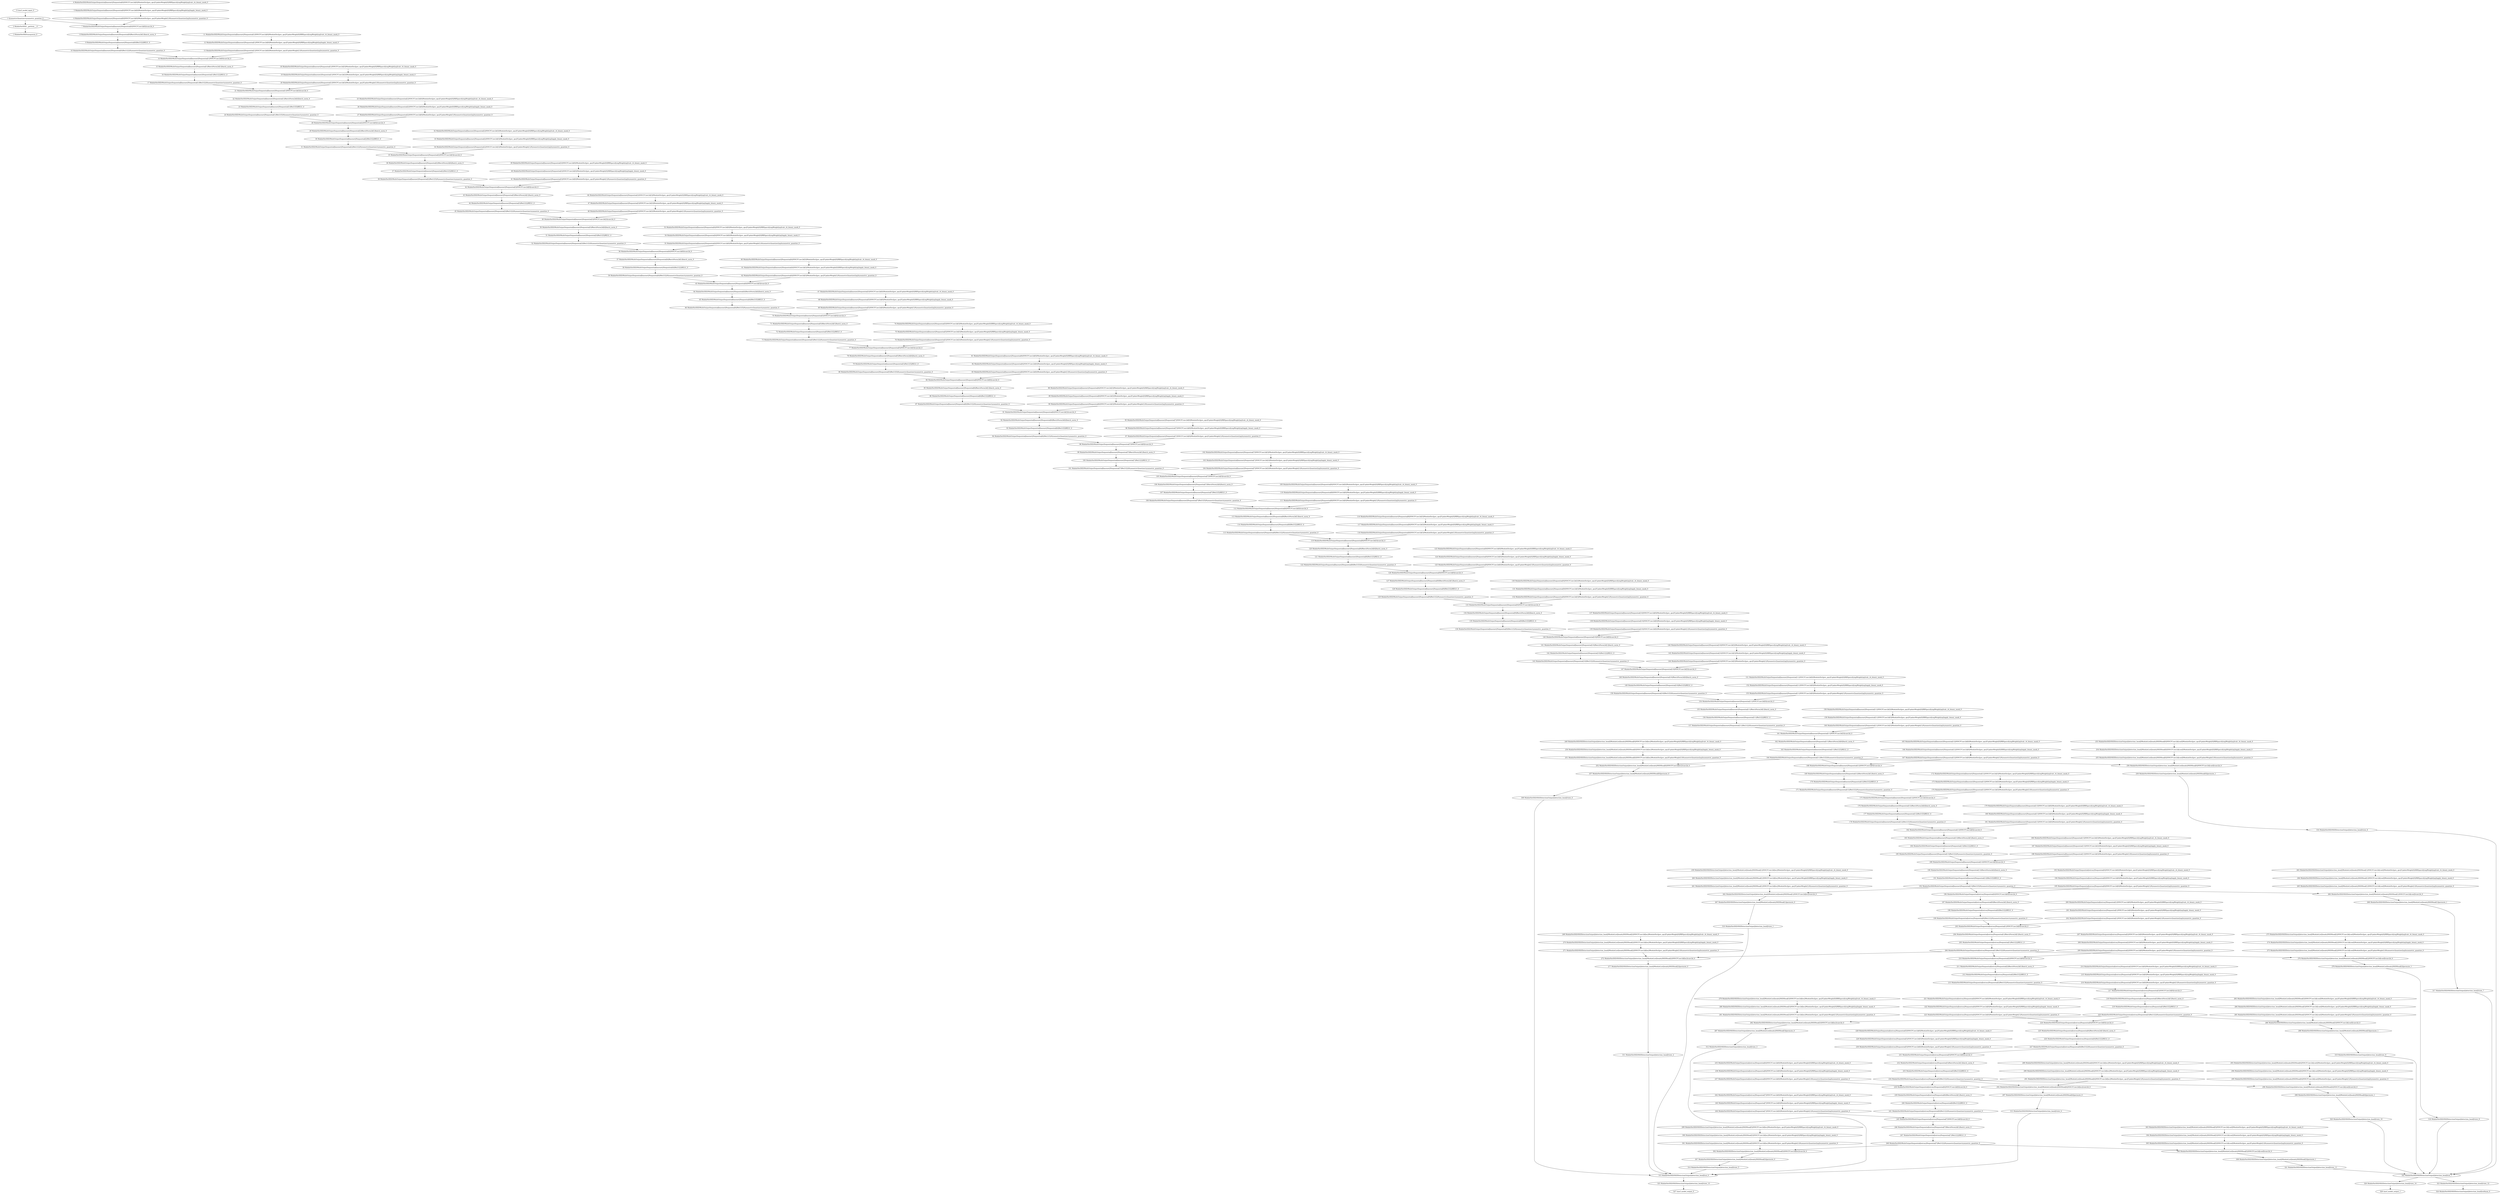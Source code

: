 strict digraph  {
"0 /nncf_model_input_0" [id=0, type=nncf_model_input];
"1 SymmetricQuantizer/symmetric_quantize_0" [id=1, type=symmetric_quantize];
"2 MobileNetSSD/__getitem___0" [id=2, type=__getitem__];
"3 MobileNetSSD/unsqueeze_0" [id=3, type=unsqueeze];
"4 MobileNetSSD/MultiOutputSequential[basenet]/Sequential[0]/NNCFConv2d[0]/ModuleDict[pre_ops]/UpdateWeight[0]/RBSparsifyingWeight[op]/calc_rb_binary_mask_0" [id=4, type=calc_rb_binary_mask];
"5 MobileNetSSD/MultiOutputSequential[basenet]/Sequential[0]/NNCFConv2d[0]/ModuleDict[pre_ops]/UpdateWeight[0]/RBSparsifyingWeight[op]/apply_binary_mask_0" [id=5, type=apply_binary_mask];
"6 MobileNetSSD/MultiOutputSequential[basenet]/Sequential[0]/NNCFConv2d[0]/ModuleDict[pre_ops]/UpdateWeight[1]/SymmetricQuantizer[op]/symmetric_quantize_0" [id=6, type=symmetric_quantize];
"7 MobileNetSSD/MultiOutputSequential[basenet]/Sequential[0]/NNCFConv2d[0]/conv2d_0" [id=7, type=conv2d];
"8 MobileNetSSD/MultiOutputSequential[basenet]/Sequential[0]/BatchNorm2d[1]/batch_norm_0" [id=8, type=batch_norm];
"9 MobileNetSSD/MultiOutputSequential[basenet]/Sequential[0]/ReLU[2]/RELU_0" [id=9, type=RELU];
"10 MobileNetSSD/MultiOutputSequential[basenet]/Sequential[0]/ReLU[2]/SymmetricQuantizer/symmetric_quantize_0" [id=10, type=symmetric_quantize];
"11 MobileNetSSD/MultiOutputSequential[basenet]/Sequential[1]/NNCFConv2d[0]/ModuleDict[pre_ops]/UpdateWeight[0]/RBSparsifyingWeight[op]/calc_rb_binary_mask_0" [id=11, type=calc_rb_binary_mask];
"12 MobileNetSSD/MultiOutputSequential[basenet]/Sequential[1]/NNCFConv2d[0]/ModuleDict[pre_ops]/UpdateWeight[0]/RBSparsifyingWeight[op]/apply_binary_mask_0" [id=12, type=apply_binary_mask];
"13 MobileNetSSD/MultiOutputSequential[basenet]/Sequential[1]/NNCFConv2d[0]/ModuleDict[pre_ops]/UpdateWeight[1]/SymmetricQuantizer[op]/symmetric_quantize_0" [id=13, type=symmetric_quantize];
"14 MobileNetSSD/MultiOutputSequential[basenet]/Sequential[1]/NNCFConv2d[0]/conv2d_0" [id=14, type=conv2d];
"15 MobileNetSSD/MultiOutputSequential[basenet]/Sequential[1]/BatchNorm2d[1]/batch_norm_0" [id=15, type=batch_norm];
"16 MobileNetSSD/MultiOutputSequential[basenet]/Sequential[1]/ReLU[2]/RELU_0" [id=16, type=RELU];
"17 MobileNetSSD/MultiOutputSequential[basenet]/Sequential[1]/ReLU[2]/SymmetricQuantizer/symmetric_quantize_0" [id=17, type=symmetric_quantize];
"18 MobileNetSSD/MultiOutputSequential[basenet]/Sequential[1]/NNCFConv2d[3]/ModuleDict[pre_ops]/UpdateWeight[0]/RBSparsifyingWeight[op]/calc_rb_binary_mask_0" [id=18, type=calc_rb_binary_mask];
"19 MobileNetSSD/MultiOutputSequential[basenet]/Sequential[1]/NNCFConv2d[3]/ModuleDict[pre_ops]/UpdateWeight[0]/RBSparsifyingWeight[op]/apply_binary_mask_0" [id=19, type=apply_binary_mask];
"20 MobileNetSSD/MultiOutputSequential[basenet]/Sequential[1]/NNCFConv2d[3]/ModuleDict[pre_ops]/UpdateWeight[1]/SymmetricQuantizer[op]/symmetric_quantize_0" [id=20, type=symmetric_quantize];
"21 MobileNetSSD/MultiOutputSequential[basenet]/Sequential[1]/NNCFConv2d[3]/conv2d_0" [id=21, type=conv2d];
"22 MobileNetSSD/MultiOutputSequential[basenet]/Sequential[1]/BatchNorm2d[4]/batch_norm_0" [id=22, type=batch_norm];
"23 MobileNetSSD/MultiOutputSequential[basenet]/Sequential[1]/ReLU[5]/RELU_0" [id=23, type=RELU];
"24 MobileNetSSD/MultiOutputSequential[basenet]/Sequential[1]/ReLU[5]/SymmetricQuantizer/symmetric_quantize_0" [id=24, type=symmetric_quantize];
"25 MobileNetSSD/MultiOutputSequential[basenet]/Sequential[2]/NNCFConv2d[0]/ModuleDict[pre_ops]/UpdateWeight[0]/RBSparsifyingWeight[op]/calc_rb_binary_mask_0" [id=25, type=calc_rb_binary_mask];
"26 MobileNetSSD/MultiOutputSequential[basenet]/Sequential[2]/NNCFConv2d[0]/ModuleDict[pre_ops]/UpdateWeight[0]/RBSparsifyingWeight[op]/apply_binary_mask_0" [id=26, type=apply_binary_mask];
"27 MobileNetSSD/MultiOutputSequential[basenet]/Sequential[2]/NNCFConv2d[0]/ModuleDict[pre_ops]/UpdateWeight[1]/SymmetricQuantizer[op]/symmetric_quantize_0" [id=27, type=symmetric_quantize];
"28 MobileNetSSD/MultiOutputSequential[basenet]/Sequential[2]/NNCFConv2d[0]/conv2d_0" [id=28, type=conv2d];
"29 MobileNetSSD/MultiOutputSequential[basenet]/Sequential[2]/BatchNorm2d[1]/batch_norm_0" [id=29, type=batch_norm];
"30 MobileNetSSD/MultiOutputSequential[basenet]/Sequential[2]/ReLU[2]/RELU_0" [id=30, type=RELU];
"31 MobileNetSSD/MultiOutputSequential[basenet]/Sequential[2]/ReLU[2]/SymmetricQuantizer/symmetric_quantize_0" [id=31, type=symmetric_quantize];
"32 MobileNetSSD/MultiOutputSequential[basenet]/Sequential[2]/NNCFConv2d[3]/ModuleDict[pre_ops]/UpdateWeight[0]/RBSparsifyingWeight[op]/calc_rb_binary_mask_0" [id=32, type=calc_rb_binary_mask];
"33 MobileNetSSD/MultiOutputSequential[basenet]/Sequential[2]/NNCFConv2d[3]/ModuleDict[pre_ops]/UpdateWeight[0]/RBSparsifyingWeight[op]/apply_binary_mask_0" [id=33, type=apply_binary_mask];
"34 MobileNetSSD/MultiOutputSequential[basenet]/Sequential[2]/NNCFConv2d[3]/ModuleDict[pre_ops]/UpdateWeight[1]/SymmetricQuantizer[op]/symmetric_quantize_0" [id=34, type=symmetric_quantize];
"35 MobileNetSSD/MultiOutputSequential[basenet]/Sequential[2]/NNCFConv2d[3]/conv2d_0" [id=35, type=conv2d];
"36 MobileNetSSD/MultiOutputSequential[basenet]/Sequential[2]/BatchNorm2d[4]/batch_norm_0" [id=36, type=batch_norm];
"37 MobileNetSSD/MultiOutputSequential[basenet]/Sequential[2]/ReLU[5]/RELU_0" [id=37, type=RELU];
"38 MobileNetSSD/MultiOutputSequential[basenet]/Sequential[2]/ReLU[5]/SymmetricQuantizer/symmetric_quantize_0" [id=38, type=symmetric_quantize];
"39 MobileNetSSD/MultiOutputSequential[basenet]/Sequential[3]/NNCFConv2d[0]/ModuleDict[pre_ops]/UpdateWeight[0]/RBSparsifyingWeight[op]/calc_rb_binary_mask_0" [id=39, type=calc_rb_binary_mask];
"40 MobileNetSSD/MultiOutputSequential[basenet]/Sequential[3]/NNCFConv2d[0]/ModuleDict[pre_ops]/UpdateWeight[0]/RBSparsifyingWeight[op]/apply_binary_mask_0" [id=40, type=apply_binary_mask];
"41 MobileNetSSD/MultiOutputSequential[basenet]/Sequential[3]/NNCFConv2d[0]/ModuleDict[pre_ops]/UpdateWeight[1]/SymmetricQuantizer[op]/symmetric_quantize_0" [id=41, type=symmetric_quantize];
"42 MobileNetSSD/MultiOutputSequential[basenet]/Sequential[3]/NNCFConv2d[0]/conv2d_0" [id=42, type=conv2d];
"43 MobileNetSSD/MultiOutputSequential[basenet]/Sequential[3]/BatchNorm2d[1]/batch_norm_0" [id=43, type=batch_norm];
"44 MobileNetSSD/MultiOutputSequential[basenet]/Sequential[3]/ReLU[2]/RELU_0" [id=44, type=RELU];
"45 MobileNetSSD/MultiOutputSequential[basenet]/Sequential[3]/ReLU[2]/SymmetricQuantizer/symmetric_quantize_0" [id=45, type=symmetric_quantize];
"46 MobileNetSSD/MultiOutputSequential[basenet]/Sequential[3]/NNCFConv2d[3]/ModuleDict[pre_ops]/UpdateWeight[0]/RBSparsifyingWeight[op]/calc_rb_binary_mask_0" [id=46, type=calc_rb_binary_mask];
"47 MobileNetSSD/MultiOutputSequential[basenet]/Sequential[3]/NNCFConv2d[3]/ModuleDict[pre_ops]/UpdateWeight[0]/RBSparsifyingWeight[op]/apply_binary_mask_0" [id=47, type=apply_binary_mask];
"48 MobileNetSSD/MultiOutputSequential[basenet]/Sequential[3]/NNCFConv2d[3]/ModuleDict[pre_ops]/UpdateWeight[1]/SymmetricQuantizer[op]/symmetric_quantize_0" [id=48, type=symmetric_quantize];
"49 MobileNetSSD/MultiOutputSequential[basenet]/Sequential[3]/NNCFConv2d[3]/conv2d_0" [id=49, type=conv2d];
"50 MobileNetSSD/MultiOutputSequential[basenet]/Sequential[3]/BatchNorm2d[4]/batch_norm_0" [id=50, type=batch_norm];
"51 MobileNetSSD/MultiOutputSequential[basenet]/Sequential[3]/ReLU[5]/RELU_0" [id=51, type=RELU];
"52 MobileNetSSD/MultiOutputSequential[basenet]/Sequential[3]/ReLU[5]/SymmetricQuantizer/symmetric_quantize_0" [id=52, type=symmetric_quantize];
"53 MobileNetSSD/MultiOutputSequential[basenet]/Sequential[4]/NNCFConv2d[0]/ModuleDict[pre_ops]/UpdateWeight[0]/RBSparsifyingWeight[op]/calc_rb_binary_mask_0" [id=53, type=calc_rb_binary_mask];
"54 MobileNetSSD/MultiOutputSequential[basenet]/Sequential[4]/NNCFConv2d[0]/ModuleDict[pre_ops]/UpdateWeight[0]/RBSparsifyingWeight[op]/apply_binary_mask_0" [id=54, type=apply_binary_mask];
"55 MobileNetSSD/MultiOutputSequential[basenet]/Sequential[4]/NNCFConv2d[0]/ModuleDict[pre_ops]/UpdateWeight[1]/SymmetricQuantizer[op]/symmetric_quantize_0" [id=55, type=symmetric_quantize];
"56 MobileNetSSD/MultiOutputSequential[basenet]/Sequential[4]/NNCFConv2d[0]/conv2d_0" [id=56, type=conv2d];
"57 MobileNetSSD/MultiOutputSequential[basenet]/Sequential[4]/BatchNorm2d[1]/batch_norm_0" [id=57, type=batch_norm];
"58 MobileNetSSD/MultiOutputSequential[basenet]/Sequential[4]/ReLU[2]/RELU_0" [id=58, type=RELU];
"59 MobileNetSSD/MultiOutputSequential[basenet]/Sequential[4]/ReLU[2]/SymmetricQuantizer/symmetric_quantize_0" [id=59, type=symmetric_quantize];
"60 MobileNetSSD/MultiOutputSequential[basenet]/Sequential[4]/NNCFConv2d[3]/ModuleDict[pre_ops]/UpdateWeight[0]/RBSparsifyingWeight[op]/calc_rb_binary_mask_0" [id=60, type=calc_rb_binary_mask];
"61 MobileNetSSD/MultiOutputSequential[basenet]/Sequential[4]/NNCFConv2d[3]/ModuleDict[pre_ops]/UpdateWeight[0]/RBSparsifyingWeight[op]/apply_binary_mask_0" [id=61, type=apply_binary_mask];
"62 MobileNetSSD/MultiOutputSequential[basenet]/Sequential[4]/NNCFConv2d[3]/ModuleDict[pre_ops]/UpdateWeight[1]/SymmetricQuantizer[op]/symmetric_quantize_0" [id=62, type=symmetric_quantize];
"63 MobileNetSSD/MultiOutputSequential[basenet]/Sequential[4]/NNCFConv2d[3]/conv2d_0" [id=63, type=conv2d];
"64 MobileNetSSD/MultiOutputSequential[basenet]/Sequential[4]/BatchNorm2d[4]/batch_norm_0" [id=64, type=batch_norm];
"65 MobileNetSSD/MultiOutputSequential[basenet]/Sequential[4]/ReLU[5]/RELU_0" [id=65, type=RELU];
"66 MobileNetSSD/MultiOutputSequential[basenet]/Sequential[4]/ReLU[5]/SymmetricQuantizer/symmetric_quantize_0" [id=66, type=symmetric_quantize];
"67 MobileNetSSD/MultiOutputSequential[basenet]/Sequential[5]/NNCFConv2d[0]/ModuleDict[pre_ops]/UpdateWeight[0]/RBSparsifyingWeight[op]/calc_rb_binary_mask_0" [id=67, type=calc_rb_binary_mask];
"68 MobileNetSSD/MultiOutputSequential[basenet]/Sequential[5]/NNCFConv2d[0]/ModuleDict[pre_ops]/UpdateWeight[0]/RBSparsifyingWeight[op]/apply_binary_mask_0" [id=68, type=apply_binary_mask];
"69 MobileNetSSD/MultiOutputSequential[basenet]/Sequential[5]/NNCFConv2d[0]/ModuleDict[pre_ops]/UpdateWeight[1]/SymmetricQuantizer[op]/symmetric_quantize_0" [id=69, type=symmetric_quantize];
"70 MobileNetSSD/MultiOutputSequential[basenet]/Sequential[5]/NNCFConv2d[0]/conv2d_0" [id=70, type=conv2d];
"71 MobileNetSSD/MultiOutputSequential[basenet]/Sequential[5]/BatchNorm2d[1]/batch_norm_0" [id=71, type=batch_norm];
"72 MobileNetSSD/MultiOutputSequential[basenet]/Sequential[5]/ReLU[2]/RELU_0" [id=72, type=RELU];
"73 MobileNetSSD/MultiOutputSequential[basenet]/Sequential[5]/ReLU[2]/SymmetricQuantizer/symmetric_quantize_0" [id=73, type=symmetric_quantize];
"74 MobileNetSSD/MultiOutputSequential[basenet]/Sequential[5]/NNCFConv2d[3]/ModuleDict[pre_ops]/UpdateWeight[0]/RBSparsifyingWeight[op]/calc_rb_binary_mask_0" [id=74, type=calc_rb_binary_mask];
"75 MobileNetSSD/MultiOutputSequential[basenet]/Sequential[5]/NNCFConv2d[3]/ModuleDict[pre_ops]/UpdateWeight[0]/RBSparsifyingWeight[op]/apply_binary_mask_0" [id=75, type=apply_binary_mask];
"76 MobileNetSSD/MultiOutputSequential[basenet]/Sequential[5]/NNCFConv2d[3]/ModuleDict[pre_ops]/UpdateWeight[1]/SymmetricQuantizer[op]/symmetric_quantize_0" [id=76, type=symmetric_quantize];
"77 MobileNetSSD/MultiOutputSequential[basenet]/Sequential[5]/NNCFConv2d[3]/conv2d_0" [id=77, type=conv2d];
"78 MobileNetSSD/MultiOutputSequential[basenet]/Sequential[5]/BatchNorm2d[4]/batch_norm_0" [id=78, type=batch_norm];
"79 MobileNetSSD/MultiOutputSequential[basenet]/Sequential[5]/ReLU[5]/RELU_0" [id=79, type=RELU];
"80 MobileNetSSD/MultiOutputSequential[basenet]/Sequential[5]/ReLU[5]/SymmetricQuantizer/symmetric_quantize_0" [id=80, type=symmetric_quantize];
"81 MobileNetSSD/MultiOutputSequential[basenet]/Sequential[6]/NNCFConv2d[0]/ModuleDict[pre_ops]/UpdateWeight[0]/RBSparsifyingWeight[op]/calc_rb_binary_mask_0" [id=81, type=calc_rb_binary_mask];
"82 MobileNetSSD/MultiOutputSequential[basenet]/Sequential[6]/NNCFConv2d[0]/ModuleDict[pre_ops]/UpdateWeight[0]/RBSparsifyingWeight[op]/apply_binary_mask_0" [id=82, type=apply_binary_mask];
"83 MobileNetSSD/MultiOutputSequential[basenet]/Sequential[6]/NNCFConv2d[0]/ModuleDict[pre_ops]/UpdateWeight[1]/SymmetricQuantizer[op]/symmetric_quantize_0" [id=83, type=symmetric_quantize];
"84 MobileNetSSD/MultiOutputSequential[basenet]/Sequential[6]/NNCFConv2d[0]/conv2d_0" [id=84, type=conv2d];
"85 MobileNetSSD/MultiOutputSequential[basenet]/Sequential[6]/BatchNorm2d[1]/batch_norm_0" [id=85, type=batch_norm];
"86 MobileNetSSD/MultiOutputSequential[basenet]/Sequential[6]/ReLU[2]/RELU_0" [id=86, type=RELU];
"87 MobileNetSSD/MultiOutputSequential[basenet]/Sequential[6]/ReLU[2]/SymmetricQuantizer/symmetric_quantize_0" [id=87, type=symmetric_quantize];
"88 MobileNetSSD/MultiOutputSequential[basenet]/Sequential[6]/NNCFConv2d[3]/ModuleDict[pre_ops]/UpdateWeight[0]/RBSparsifyingWeight[op]/calc_rb_binary_mask_0" [id=88, type=calc_rb_binary_mask];
"89 MobileNetSSD/MultiOutputSequential[basenet]/Sequential[6]/NNCFConv2d[3]/ModuleDict[pre_ops]/UpdateWeight[0]/RBSparsifyingWeight[op]/apply_binary_mask_0" [id=89, type=apply_binary_mask];
"90 MobileNetSSD/MultiOutputSequential[basenet]/Sequential[6]/NNCFConv2d[3]/ModuleDict[pre_ops]/UpdateWeight[1]/SymmetricQuantizer[op]/symmetric_quantize_0" [id=90, type=symmetric_quantize];
"91 MobileNetSSD/MultiOutputSequential[basenet]/Sequential[6]/NNCFConv2d[3]/conv2d_0" [id=91, type=conv2d];
"92 MobileNetSSD/MultiOutputSequential[basenet]/Sequential[6]/BatchNorm2d[4]/batch_norm_0" [id=92, type=batch_norm];
"93 MobileNetSSD/MultiOutputSequential[basenet]/Sequential[6]/ReLU[5]/RELU_0" [id=93, type=RELU];
"94 MobileNetSSD/MultiOutputSequential[basenet]/Sequential[6]/ReLU[5]/SymmetricQuantizer/symmetric_quantize_0" [id=94, type=symmetric_quantize];
"95 MobileNetSSD/MultiOutputSequential[basenet]/Sequential[7]/NNCFConv2d[0]/ModuleDict[pre_ops]/UpdateWeight[0]/RBSparsifyingWeight[op]/calc_rb_binary_mask_0" [id=95, type=calc_rb_binary_mask];
"96 MobileNetSSD/MultiOutputSequential[basenet]/Sequential[7]/NNCFConv2d[0]/ModuleDict[pre_ops]/UpdateWeight[0]/RBSparsifyingWeight[op]/apply_binary_mask_0" [id=96, type=apply_binary_mask];
"97 MobileNetSSD/MultiOutputSequential[basenet]/Sequential[7]/NNCFConv2d[0]/ModuleDict[pre_ops]/UpdateWeight[1]/SymmetricQuantizer[op]/symmetric_quantize_0" [id=97, type=symmetric_quantize];
"98 MobileNetSSD/MultiOutputSequential[basenet]/Sequential[7]/NNCFConv2d[0]/conv2d_0" [id=98, type=conv2d];
"99 MobileNetSSD/MultiOutputSequential[basenet]/Sequential[7]/BatchNorm2d[1]/batch_norm_0" [id=99, type=batch_norm];
"100 MobileNetSSD/MultiOutputSequential[basenet]/Sequential[7]/ReLU[2]/RELU_0" [id=100, type=RELU];
"101 MobileNetSSD/MultiOutputSequential[basenet]/Sequential[7]/ReLU[2]/SymmetricQuantizer/symmetric_quantize_0" [id=101, type=symmetric_quantize];
"102 MobileNetSSD/MultiOutputSequential[basenet]/Sequential[7]/NNCFConv2d[3]/ModuleDict[pre_ops]/UpdateWeight[0]/RBSparsifyingWeight[op]/calc_rb_binary_mask_0" [id=102, type=calc_rb_binary_mask];
"103 MobileNetSSD/MultiOutputSequential[basenet]/Sequential[7]/NNCFConv2d[3]/ModuleDict[pre_ops]/UpdateWeight[0]/RBSparsifyingWeight[op]/apply_binary_mask_0" [id=103, type=apply_binary_mask];
"104 MobileNetSSD/MultiOutputSequential[basenet]/Sequential[7]/NNCFConv2d[3]/ModuleDict[pre_ops]/UpdateWeight[1]/SymmetricQuantizer[op]/symmetric_quantize_0" [id=104, type=symmetric_quantize];
"105 MobileNetSSD/MultiOutputSequential[basenet]/Sequential[7]/NNCFConv2d[3]/conv2d_0" [id=105, type=conv2d];
"106 MobileNetSSD/MultiOutputSequential[basenet]/Sequential[7]/BatchNorm2d[4]/batch_norm_0" [id=106, type=batch_norm];
"107 MobileNetSSD/MultiOutputSequential[basenet]/Sequential[7]/ReLU[5]/RELU_0" [id=107, type=RELU];
"108 MobileNetSSD/MultiOutputSequential[basenet]/Sequential[7]/ReLU[5]/SymmetricQuantizer/symmetric_quantize_0" [id=108, type=symmetric_quantize];
"109 MobileNetSSD/MultiOutputSequential[basenet]/Sequential[8]/NNCFConv2d[0]/ModuleDict[pre_ops]/UpdateWeight[0]/RBSparsifyingWeight[op]/calc_rb_binary_mask_0" [id=109, type=calc_rb_binary_mask];
"110 MobileNetSSD/MultiOutputSequential[basenet]/Sequential[8]/NNCFConv2d[0]/ModuleDict[pre_ops]/UpdateWeight[0]/RBSparsifyingWeight[op]/apply_binary_mask_0" [id=110, type=apply_binary_mask];
"111 MobileNetSSD/MultiOutputSequential[basenet]/Sequential[8]/NNCFConv2d[0]/ModuleDict[pre_ops]/UpdateWeight[1]/SymmetricQuantizer[op]/symmetric_quantize_0" [id=111, type=symmetric_quantize];
"112 MobileNetSSD/MultiOutputSequential[basenet]/Sequential[8]/NNCFConv2d[0]/conv2d_0" [id=112, type=conv2d];
"113 MobileNetSSD/MultiOutputSequential[basenet]/Sequential[8]/BatchNorm2d[1]/batch_norm_0" [id=113, type=batch_norm];
"114 MobileNetSSD/MultiOutputSequential[basenet]/Sequential[8]/ReLU[2]/RELU_0" [id=114, type=RELU];
"115 MobileNetSSD/MultiOutputSequential[basenet]/Sequential[8]/ReLU[2]/SymmetricQuantizer/symmetric_quantize_0" [id=115, type=symmetric_quantize];
"116 MobileNetSSD/MultiOutputSequential[basenet]/Sequential[8]/NNCFConv2d[3]/ModuleDict[pre_ops]/UpdateWeight[0]/RBSparsifyingWeight[op]/calc_rb_binary_mask_0" [id=116, type=calc_rb_binary_mask];
"117 MobileNetSSD/MultiOutputSequential[basenet]/Sequential[8]/NNCFConv2d[3]/ModuleDict[pre_ops]/UpdateWeight[0]/RBSparsifyingWeight[op]/apply_binary_mask_0" [id=117, type=apply_binary_mask];
"118 MobileNetSSD/MultiOutputSequential[basenet]/Sequential[8]/NNCFConv2d[3]/ModuleDict[pre_ops]/UpdateWeight[1]/SymmetricQuantizer[op]/symmetric_quantize_0" [id=118, type=symmetric_quantize];
"119 MobileNetSSD/MultiOutputSequential[basenet]/Sequential[8]/NNCFConv2d[3]/conv2d_0" [id=119, type=conv2d];
"120 MobileNetSSD/MultiOutputSequential[basenet]/Sequential[8]/BatchNorm2d[4]/batch_norm_0" [id=120, type=batch_norm];
"121 MobileNetSSD/MultiOutputSequential[basenet]/Sequential[8]/ReLU[5]/RELU_0" [id=121, type=RELU];
"122 MobileNetSSD/MultiOutputSequential[basenet]/Sequential[8]/ReLU[5]/SymmetricQuantizer/symmetric_quantize_0" [id=122, type=symmetric_quantize];
"123 MobileNetSSD/MultiOutputSequential[basenet]/Sequential[9]/NNCFConv2d[0]/ModuleDict[pre_ops]/UpdateWeight[0]/RBSparsifyingWeight[op]/calc_rb_binary_mask_0" [id=123, type=calc_rb_binary_mask];
"124 MobileNetSSD/MultiOutputSequential[basenet]/Sequential[9]/NNCFConv2d[0]/ModuleDict[pre_ops]/UpdateWeight[0]/RBSparsifyingWeight[op]/apply_binary_mask_0" [id=124, type=apply_binary_mask];
"125 MobileNetSSD/MultiOutputSequential[basenet]/Sequential[9]/NNCFConv2d[0]/ModuleDict[pre_ops]/UpdateWeight[1]/SymmetricQuantizer[op]/symmetric_quantize_0" [id=125, type=symmetric_quantize];
"126 MobileNetSSD/MultiOutputSequential[basenet]/Sequential[9]/NNCFConv2d[0]/conv2d_0" [id=126, type=conv2d];
"127 MobileNetSSD/MultiOutputSequential[basenet]/Sequential[9]/BatchNorm2d[1]/batch_norm_0" [id=127, type=batch_norm];
"128 MobileNetSSD/MultiOutputSequential[basenet]/Sequential[9]/ReLU[2]/RELU_0" [id=128, type=RELU];
"129 MobileNetSSD/MultiOutputSequential[basenet]/Sequential[9]/ReLU[2]/SymmetricQuantizer/symmetric_quantize_0" [id=129, type=symmetric_quantize];
"130 MobileNetSSD/MultiOutputSequential[basenet]/Sequential[9]/NNCFConv2d[3]/ModuleDict[pre_ops]/UpdateWeight[0]/RBSparsifyingWeight[op]/calc_rb_binary_mask_0" [id=130, type=calc_rb_binary_mask];
"131 MobileNetSSD/MultiOutputSequential[basenet]/Sequential[9]/NNCFConv2d[3]/ModuleDict[pre_ops]/UpdateWeight[0]/RBSparsifyingWeight[op]/apply_binary_mask_0" [id=131, type=apply_binary_mask];
"132 MobileNetSSD/MultiOutputSequential[basenet]/Sequential[9]/NNCFConv2d[3]/ModuleDict[pre_ops]/UpdateWeight[1]/SymmetricQuantizer[op]/symmetric_quantize_0" [id=132, type=symmetric_quantize];
"133 MobileNetSSD/MultiOutputSequential[basenet]/Sequential[9]/NNCFConv2d[3]/conv2d_0" [id=133, type=conv2d];
"134 MobileNetSSD/MultiOutputSequential[basenet]/Sequential[9]/BatchNorm2d[4]/batch_norm_0" [id=134, type=batch_norm];
"135 MobileNetSSD/MultiOutputSequential[basenet]/Sequential[9]/ReLU[5]/RELU_0" [id=135, type=RELU];
"136 MobileNetSSD/MultiOutputSequential[basenet]/Sequential[9]/ReLU[5]/SymmetricQuantizer/symmetric_quantize_0" [id=136, type=symmetric_quantize];
"137 MobileNetSSD/MultiOutputSequential[basenet]/Sequential[10]/NNCFConv2d[0]/ModuleDict[pre_ops]/UpdateWeight[0]/RBSparsifyingWeight[op]/calc_rb_binary_mask_0" [id=137, type=calc_rb_binary_mask];
"138 MobileNetSSD/MultiOutputSequential[basenet]/Sequential[10]/NNCFConv2d[0]/ModuleDict[pre_ops]/UpdateWeight[0]/RBSparsifyingWeight[op]/apply_binary_mask_0" [id=138, type=apply_binary_mask];
"139 MobileNetSSD/MultiOutputSequential[basenet]/Sequential[10]/NNCFConv2d[0]/ModuleDict[pre_ops]/UpdateWeight[1]/SymmetricQuantizer[op]/symmetric_quantize_0" [id=139, type=symmetric_quantize];
"140 MobileNetSSD/MultiOutputSequential[basenet]/Sequential[10]/NNCFConv2d[0]/conv2d_0" [id=140, type=conv2d];
"141 MobileNetSSD/MultiOutputSequential[basenet]/Sequential[10]/BatchNorm2d[1]/batch_norm_0" [id=141, type=batch_norm];
"142 MobileNetSSD/MultiOutputSequential[basenet]/Sequential[10]/ReLU[2]/RELU_0" [id=142, type=RELU];
"143 MobileNetSSD/MultiOutputSequential[basenet]/Sequential[10]/ReLU[2]/SymmetricQuantizer/symmetric_quantize_0" [id=143, type=symmetric_quantize];
"144 MobileNetSSD/MultiOutputSequential[basenet]/Sequential[10]/NNCFConv2d[3]/ModuleDict[pre_ops]/UpdateWeight[0]/RBSparsifyingWeight[op]/calc_rb_binary_mask_0" [id=144, type=calc_rb_binary_mask];
"145 MobileNetSSD/MultiOutputSequential[basenet]/Sequential[10]/NNCFConv2d[3]/ModuleDict[pre_ops]/UpdateWeight[0]/RBSparsifyingWeight[op]/apply_binary_mask_0" [id=145, type=apply_binary_mask];
"146 MobileNetSSD/MultiOutputSequential[basenet]/Sequential[10]/NNCFConv2d[3]/ModuleDict[pre_ops]/UpdateWeight[1]/SymmetricQuantizer[op]/symmetric_quantize_0" [id=146, type=symmetric_quantize];
"147 MobileNetSSD/MultiOutputSequential[basenet]/Sequential[10]/NNCFConv2d[3]/conv2d_0" [id=147, type=conv2d];
"148 MobileNetSSD/MultiOutputSequential[basenet]/Sequential[10]/BatchNorm2d[4]/batch_norm_0" [id=148, type=batch_norm];
"149 MobileNetSSD/MultiOutputSequential[basenet]/Sequential[10]/ReLU[5]/RELU_0" [id=149, type=RELU];
"150 MobileNetSSD/MultiOutputSequential[basenet]/Sequential[10]/ReLU[5]/SymmetricQuantizer/symmetric_quantize_0" [id=150, type=symmetric_quantize];
"151 MobileNetSSD/MultiOutputSequential[basenet]/Sequential[11]/NNCFConv2d[0]/ModuleDict[pre_ops]/UpdateWeight[0]/RBSparsifyingWeight[op]/calc_rb_binary_mask_0" [id=151, type=calc_rb_binary_mask];
"152 MobileNetSSD/MultiOutputSequential[basenet]/Sequential[11]/NNCFConv2d[0]/ModuleDict[pre_ops]/UpdateWeight[0]/RBSparsifyingWeight[op]/apply_binary_mask_0" [id=152, type=apply_binary_mask];
"153 MobileNetSSD/MultiOutputSequential[basenet]/Sequential[11]/NNCFConv2d[0]/ModuleDict[pre_ops]/UpdateWeight[1]/SymmetricQuantizer[op]/symmetric_quantize_0" [id=153, type=symmetric_quantize];
"154 MobileNetSSD/MultiOutputSequential[basenet]/Sequential[11]/NNCFConv2d[0]/conv2d_0" [id=154, type=conv2d];
"155 MobileNetSSD/MultiOutputSequential[basenet]/Sequential[11]/BatchNorm2d[1]/batch_norm_0" [id=155, type=batch_norm];
"156 MobileNetSSD/MultiOutputSequential[basenet]/Sequential[11]/ReLU[2]/RELU_0" [id=156, type=RELU];
"157 MobileNetSSD/MultiOutputSequential[basenet]/Sequential[11]/ReLU[2]/SymmetricQuantizer/symmetric_quantize_0" [id=157, type=symmetric_quantize];
"158 MobileNetSSD/MultiOutputSequential[basenet]/Sequential[11]/NNCFConv2d[3]/ModuleDict[pre_ops]/UpdateWeight[0]/RBSparsifyingWeight[op]/calc_rb_binary_mask_0" [id=158, type=calc_rb_binary_mask];
"159 MobileNetSSD/MultiOutputSequential[basenet]/Sequential[11]/NNCFConv2d[3]/ModuleDict[pre_ops]/UpdateWeight[0]/RBSparsifyingWeight[op]/apply_binary_mask_0" [id=159, type=apply_binary_mask];
"160 MobileNetSSD/MultiOutputSequential[basenet]/Sequential[11]/NNCFConv2d[3]/ModuleDict[pre_ops]/UpdateWeight[1]/SymmetricQuantizer[op]/symmetric_quantize_0" [id=160, type=symmetric_quantize];
"161 MobileNetSSD/MultiOutputSequential[basenet]/Sequential[11]/NNCFConv2d[3]/conv2d_0" [id=161, type=conv2d];
"162 MobileNetSSD/MultiOutputSequential[basenet]/Sequential[11]/BatchNorm2d[4]/batch_norm_0" [id=162, type=batch_norm];
"163 MobileNetSSD/MultiOutputSequential[basenet]/Sequential[11]/ReLU[5]/RELU_0" [id=163, type=RELU];
"164 MobileNetSSD/MultiOutputSequential[basenet]/Sequential[11]/ReLU[5]/SymmetricQuantizer/symmetric_quantize_0" [id=164, type=symmetric_quantize];
"165 MobileNetSSD/MultiOutputSequential[basenet]/Sequential[12]/NNCFConv2d[0]/ModuleDict[pre_ops]/UpdateWeight[0]/RBSparsifyingWeight[op]/calc_rb_binary_mask_0" [id=165, type=calc_rb_binary_mask];
"166 MobileNetSSD/MultiOutputSequential[basenet]/Sequential[12]/NNCFConv2d[0]/ModuleDict[pre_ops]/UpdateWeight[0]/RBSparsifyingWeight[op]/apply_binary_mask_0" [id=166, type=apply_binary_mask];
"167 MobileNetSSD/MultiOutputSequential[basenet]/Sequential[12]/NNCFConv2d[0]/ModuleDict[pre_ops]/UpdateWeight[1]/SymmetricQuantizer[op]/symmetric_quantize_0" [id=167, type=symmetric_quantize];
"168 MobileNetSSD/MultiOutputSequential[basenet]/Sequential[12]/NNCFConv2d[0]/conv2d_0" [id=168, type=conv2d];
"169 MobileNetSSD/MultiOutputSequential[basenet]/Sequential[12]/BatchNorm2d[1]/batch_norm_0" [id=169, type=batch_norm];
"170 MobileNetSSD/MultiOutputSequential[basenet]/Sequential[12]/ReLU[2]/RELU_0" [id=170, type=RELU];
"171 MobileNetSSD/MultiOutputSequential[basenet]/Sequential[12]/ReLU[2]/SymmetricQuantizer/symmetric_quantize_0" [id=171, type=symmetric_quantize];
"172 MobileNetSSD/MultiOutputSequential[basenet]/Sequential[12]/NNCFConv2d[3]/ModuleDict[pre_ops]/UpdateWeight[0]/RBSparsifyingWeight[op]/calc_rb_binary_mask_0" [id=172, type=calc_rb_binary_mask];
"173 MobileNetSSD/MultiOutputSequential[basenet]/Sequential[12]/NNCFConv2d[3]/ModuleDict[pre_ops]/UpdateWeight[0]/RBSparsifyingWeight[op]/apply_binary_mask_0" [id=173, type=apply_binary_mask];
"174 MobileNetSSD/MultiOutputSequential[basenet]/Sequential[12]/NNCFConv2d[3]/ModuleDict[pre_ops]/UpdateWeight[1]/SymmetricQuantizer[op]/symmetric_quantize_0" [id=174, type=symmetric_quantize];
"175 MobileNetSSD/MultiOutputSequential[basenet]/Sequential[12]/NNCFConv2d[3]/conv2d_0" [id=175, type=conv2d];
"176 MobileNetSSD/MultiOutputSequential[basenet]/Sequential[12]/BatchNorm2d[4]/batch_norm_0" [id=176, type=batch_norm];
"177 MobileNetSSD/MultiOutputSequential[basenet]/Sequential[12]/ReLU[5]/RELU_0" [id=177, type=RELU];
"178 MobileNetSSD/MultiOutputSequential[basenet]/Sequential[12]/ReLU[5]/SymmetricQuantizer/symmetric_quantize_0" [id=178, type=symmetric_quantize];
"179 MobileNetSSD/MultiOutputSequential[basenet]/Sequential[13]/NNCFConv2d[0]/ModuleDict[pre_ops]/UpdateWeight[0]/RBSparsifyingWeight[op]/calc_rb_binary_mask_0" [id=179, type=calc_rb_binary_mask];
"180 MobileNetSSD/MultiOutputSequential[basenet]/Sequential[13]/NNCFConv2d[0]/ModuleDict[pre_ops]/UpdateWeight[0]/RBSparsifyingWeight[op]/apply_binary_mask_0" [id=180, type=apply_binary_mask];
"181 MobileNetSSD/MultiOutputSequential[basenet]/Sequential[13]/NNCFConv2d[0]/ModuleDict[pre_ops]/UpdateWeight[1]/SymmetricQuantizer[op]/symmetric_quantize_0" [id=181, type=symmetric_quantize];
"182 MobileNetSSD/MultiOutputSequential[basenet]/Sequential[13]/NNCFConv2d[0]/conv2d_0" [id=182, type=conv2d];
"183 MobileNetSSD/MultiOutputSequential[basenet]/Sequential[13]/BatchNorm2d[1]/batch_norm_0" [id=183, type=batch_norm];
"184 MobileNetSSD/MultiOutputSequential[basenet]/Sequential[13]/ReLU[2]/RELU_0" [id=184, type=RELU];
"185 MobileNetSSD/MultiOutputSequential[basenet]/Sequential[13]/ReLU[2]/SymmetricQuantizer/symmetric_quantize_0" [id=185, type=symmetric_quantize];
"186 MobileNetSSD/MultiOutputSequential[basenet]/Sequential[13]/NNCFConv2d[3]/ModuleDict[pre_ops]/UpdateWeight[0]/RBSparsifyingWeight[op]/calc_rb_binary_mask_0" [id=186, type=calc_rb_binary_mask];
"187 MobileNetSSD/MultiOutputSequential[basenet]/Sequential[13]/NNCFConv2d[3]/ModuleDict[pre_ops]/UpdateWeight[0]/RBSparsifyingWeight[op]/apply_binary_mask_0" [id=187, type=apply_binary_mask];
"188 MobileNetSSD/MultiOutputSequential[basenet]/Sequential[13]/NNCFConv2d[3]/ModuleDict[pre_ops]/UpdateWeight[1]/SymmetricQuantizer[op]/symmetric_quantize_0" [id=188, type=symmetric_quantize];
"189 MobileNetSSD/MultiOutputSequential[basenet]/Sequential[13]/NNCFConv2d[3]/conv2d_0" [id=189, type=conv2d];
"190 MobileNetSSD/MultiOutputSequential[basenet]/Sequential[13]/BatchNorm2d[4]/batch_norm_0" [id=190, type=batch_norm];
"191 MobileNetSSD/MultiOutputSequential[basenet]/Sequential[13]/ReLU[5]/RELU_0" [id=191, type=RELU];
"192 MobileNetSSD/MultiOutputSequential[basenet]/Sequential[13]/ReLU[5]/SymmetricQuantizer/symmetric_quantize_0" [id=192, type=symmetric_quantize];
"193 MobileNetSSD/MultiOutputSequential[extras]/Sequential[0]/NNCFConv2d[0]/ModuleDict[pre_ops]/UpdateWeight[0]/RBSparsifyingWeight[op]/calc_rb_binary_mask_0" [id=193, type=calc_rb_binary_mask];
"194 MobileNetSSD/MultiOutputSequential[extras]/Sequential[0]/NNCFConv2d[0]/ModuleDict[pre_ops]/UpdateWeight[0]/RBSparsifyingWeight[op]/apply_binary_mask_0" [id=194, type=apply_binary_mask];
"195 MobileNetSSD/MultiOutputSequential[extras]/Sequential[0]/NNCFConv2d[0]/ModuleDict[pre_ops]/UpdateWeight[1]/SymmetricQuantizer[op]/symmetric_quantize_0" [id=195, type=symmetric_quantize];
"196 MobileNetSSD/MultiOutputSequential[extras]/Sequential[0]/NNCFConv2d[0]/conv2d_0" [id=196, type=conv2d];
"197 MobileNetSSD/MultiOutputSequential[extras]/Sequential[0]/BatchNorm2d[1]/batch_norm_0" [id=197, type=batch_norm];
"198 MobileNetSSD/MultiOutputSequential[extras]/Sequential[0]/ReLU[2]/RELU_0" [id=198, type=RELU];
"199 MobileNetSSD/MultiOutputSequential[extras]/Sequential[0]/ReLU[2]/SymmetricQuantizer/symmetric_quantize_0" [id=199, type=symmetric_quantize];
"200 MobileNetSSD/MultiOutputSequential[extras]/Sequential[1]/NNCFConv2d[0]/ModuleDict[pre_ops]/UpdateWeight[0]/RBSparsifyingWeight[op]/calc_rb_binary_mask_0" [id=200, type=calc_rb_binary_mask];
"201 MobileNetSSD/MultiOutputSequential[extras]/Sequential[1]/NNCFConv2d[0]/ModuleDict[pre_ops]/UpdateWeight[0]/RBSparsifyingWeight[op]/apply_binary_mask_0" [id=201, type=apply_binary_mask];
"202 MobileNetSSD/MultiOutputSequential[extras]/Sequential[1]/NNCFConv2d[0]/ModuleDict[pre_ops]/UpdateWeight[1]/SymmetricQuantizer[op]/symmetric_quantize_0" [id=202, type=symmetric_quantize];
"203 MobileNetSSD/MultiOutputSequential[extras]/Sequential[1]/NNCFConv2d[0]/conv2d_0" [id=203, type=conv2d];
"204 MobileNetSSD/MultiOutputSequential[extras]/Sequential[1]/BatchNorm2d[1]/batch_norm_0" [id=204, type=batch_norm];
"205 MobileNetSSD/MultiOutputSequential[extras]/Sequential[1]/ReLU[2]/RELU_0" [id=205, type=RELU];
"206 MobileNetSSD/MultiOutputSequential[extras]/Sequential[1]/ReLU[2]/SymmetricQuantizer/symmetric_quantize_0" [id=206, type=symmetric_quantize];
"207 MobileNetSSD/MultiOutputSequential[extras]/Sequential[2]/NNCFConv2d[0]/ModuleDict[pre_ops]/UpdateWeight[0]/RBSparsifyingWeight[op]/calc_rb_binary_mask_0" [id=207, type=calc_rb_binary_mask];
"208 MobileNetSSD/MultiOutputSequential[extras]/Sequential[2]/NNCFConv2d[0]/ModuleDict[pre_ops]/UpdateWeight[0]/RBSparsifyingWeight[op]/apply_binary_mask_0" [id=208, type=apply_binary_mask];
"209 MobileNetSSD/MultiOutputSequential[extras]/Sequential[2]/NNCFConv2d[0]/ModuleDict[pre_ops]/UpdateWeight[1]/SymmetricQuantizer[op]/symmetric_quantize_0" [id=209, type=symmetric_quantize];
"210 MobileNetSSD/MultiOutputSequential[extras]/Sequential[2]/NNCFConv2d[0]/conv2d_0" [id=210, type=conv2d];
"211 MobileNetSSD/MultiOutputSequential[extras]/Sequential[2]/BatchNorm2d[1]/batch_norm_0" [id=211, type=batch_norm];
"212 MobileNetSSD/MultiOutputSequential[extras]/Sequential[2]/ReLU[2]/RELU_0" [id=212, type=RELU];
"213 MobileNetSSD/MultiOutputSequential[extras]/Sequential[2]/ReLU[2]/SymmetricQuantizer/symmetric_quantize_0" [id=213, type=symmetric_quantize];
"214 MobileNetSSD/MultiOutputSequential[extras]/Sequential[3]/NNCFConv2d[0]/ModuleDict[pre_ops]/UpdateWeight[0]/RBSparsifyingWeight[op]/calc_rb_binary_mask_0" [id=214, type=calc_rb_binary_mask];
"215 MobileNetSSD/MultiOutputSequential[extras]/Sequential[3]/NNCFConv2d[0]/ModuleDict[pre_ops]/UpdateWeight[0]/RBSparsifyingWeight[op]/apply_binary_mask_0" [id=215, type=apply_binary_mask];
"216 MobileNetSSD/MultiOutputSequential[extras]/Sequential[3]/NNCFConv2d[0]/ModuleDict[pre_ops]/UpdateWeight[1]/SymmetricQuantizer[op]/symmetric_quantize_0" [id=216, type=symmetric_quantize];
"217 MobileNetSSD/MultiOutputSequential[extras]/Sequential[3]/NNCFConv2d[0]/conv2d_0" [id=217, type=conv2d];
"218 MobileNetSSD/MultiOutputSequential[extras]/Sequential[3]/BatchNorm2d[1]/batch_norm_0" [id=218, type=batch_norm];
"219 MobileNetSSD/MultiOutputSequential[extras]/Sequential[3]/ReLU[2]/RELU_0" [id=219, type=RELU];
"220 MobileNetSSD/MultiOutputSequential[extras]/Sequential[3]/ReLU[2]/SymmetricQuantizer/symmetric_quantize_0" [id=220, type=symmetric_quantize];
"221 MobileNetSSD/MultiOutputSequential[extras]/Sequential[4]/NNCFConv2d[0]/ModuleDict[pre_ops]/UpdateWeight[0]/RBSparsifyingWeight[op]/calc_rb_binary_mask_0" [id=221, type=calc_rb_binary_mask];
"222 MobileNetSSD/MultiOutputSequential[extras]/Sequential[4]/NNCFConv2d[0]/ModuleDict[pre_ops]/UpdateWeight[0]/RBSparsifyingWeight[op]/apply_binary_mask_0" [id=222, type=apply_binary_mask];
"223 MobileNetSSD/MultiOutputSequential[extras]/Sequential[4]/NNCFConv2d[0]/ModuleDict[pre_ops]/UpdateWeight[1]/SymmetricQuantizer[op]/symmetric_quantize_0" [id=223, type=symmetric_quantize];
"224 MobileNetSSD/MultiOutputSequential[extras]/Sequential[4]/NNCFConv2d[0]/conv2d_0" [id=224, type=conv2d];
"225 MobileNetSSD/MultiOutputSequential[extras]/Sequential[4]/BatchNorm2d[1]/batch_norm_0" [id=225, type=batch_norm];
"226 MobileNetSSD/MultiOutputSequential[extras]/Sequential[4]/ReLU[2]/RELU_0" [id=226, type=RELU];
"227 MobileNetSSD/MultiOutputSequential[extras]/Sequential[4]/ReLU[2]/SymmetricQuantizer/symmetric_quantize_0" [id=227, type=symmetric_quantize];
"228 MobileNetSSD/MultiOutputSequential[extras]/Sequential[5]/NNCFConv2d[0]/ModuleDict[pre_ops]/UpdateWeight[0]/RBSparsifyingWeight[op]/calc_rb_binary_mask_0" [id=228, type=calc_rb_binary_mask];
"229 MobileNetSSD/MultiOutputSequential[extras]/Sequential[5]/NNCFConv2d[0]/ModuleDict[pre_ops]/UpdateWeight[0]/RBSparsifyingWeight[op]/apply_binary_mask_0" [id=229, type=apply_binary_mask];
"230 MobileNetSSD/MultiOutputSequential[extras]/Sequential[5]/NNCFConv2d[0]/ModuleDict[pre_ops]/UpdateWeight[1]/SymmetricQuantizer[op]/symmetric_quantize_0" [id=230, type=symmetric_quantize];
"231 MobileNetSSD/MultiOutputSequential[extras]/Sequential[5]/NNCFConv2d[0]/conv2d_0" [id=231, type=conv2d];
"232 MobileNetSSD/MultiOutputSequential[extras]/Sequential[5]/BatchNorm2d[1]/batch_norm_0" [id=232, type=batch_norm];
"233 MobileNetSSD/MultiOutputSequential[extras]/Sequential[5]/ReLU[2]/RELU_0" [id=233, type=RELU];
"234 MobileNetSSD/MultiOutputSequential[extras]/Sequential[5]/ReLU[2]/SymmetricQuantizer/symmetric_quantize_0" [id=234, type=symmetric_quantize];
"235 MobileNetSSD/MultiOutputSequential[extras]/Sequential[6]/NNCFConv2d[0]/ModuleDict[pre_ops]/UpdateWeight[0]/RBSparsifyingWeight[op]/calc_rb_binary_mask_0" [id=235, type=calc_rb_binary_mask];
"236 MobileNetSSD/MultiOutputSequential[extras]/Sequential[6]/NNCFConv2d[0]/ModuleDict[pre_ops]/UpdateWeight[0]/RBSparsifyingWeight[op]/apply_binary_mask_0" [id=236, type=apply_binary_mask];
"237 MobileNetSSD/MultiOutputSequential[extras]/Sequential[6]/NNCFConv2d[0]/ModuleDict[pre_ops]/UpdateWeight[1]/SymmetricQuantizer[op]/symmetric_quantize_0" [id=237, type=symmetric_quantize];
"238 MobileNetSSD/MultiOutputSequential[extras]/Sequential[6]/NNCFConv2d[0]/conv2d_0" [id=238, type=conv2d];
"239 MobileNetSSD/MultiOutputSequential[extras]/Sequential[6]/BatchNorm2d[1]/batch_norm_0" [id=239, type=batch_norm];
"240 MobileNetSSD/MultiOutputSequential[extras]/Sequential[6]/ReLU[2]/RELU_0" [id=240, type=RELU];
"241 MobileNetSSD/MultiOutputSequential[extras]/Sequential[6]/ReLU[2]/SymmetricQuantizer/symmetric_quantize_0" [id=241, type=symmetric_quantize];
"242 MobileNetSSD/MultiOutputSequential[extras]/Sequential[7]/NNCFConv2d[0]/ModuleDict[pre_ops]/UpdateWeight[0]/RBSparsifyingWeight[op]/calc_rb_binary_mask_0" [id=242, type=calc_rb_binary_mask];
"243 MobileNetSSD/MultiOutputSequential[extras]/Sequential[7]/NNCFConv2d[0]/ModuleDict[pre_ops]/UpdateWeight[0]/RBSparsifyingWeight[op]/apply_binary_mask_0" [id=243, type=apply_binary_mask];
"244 MobileNetSSD/MultiOutputSequential[extras]/Sequential[7]/NNCFConv2d[0]/ModuleDict[pre_ops]/UpdateWeight[1]/SymmetricQuantizer[op]/symmetric_quantize_0" [id=244, type=symmetric_quantize];
"245 MobileNetSSD/MultiOutputSequential[extras]/Sequential[7]/NNCFConv2d[0]/conv2d_0" [id=245, type=conv2d];
"246 MobileNetSSD/MultiOutputSequential[extras]/Sequential[7]/BatchNorm2d[1]/batch_norm_0" [id=246, type=batch_norm];
"247 MobileNetSSD/MultiOutputSequential[extras]/Sequential[7]/ReLU[2]/RELU_0" [id=247, type=RELU];
"248 MobileNetSSD/MultiOutputSequential[extras]/Sequential[7]/ReLU[2]/SymmetricQuantizer/symmetric_quantize_0" [id=248, type=symmetric_quantize];
"249 MobileNetSSD/SSDDetectionOutput[detection_head]/ModuleList[heads]/SSDHead[0]/NNCFConv2d[loc]/ModuleDict[pre_ops]/UpdateWeight[0]/RBSparsifyingWeight[op]/calc_rb_binary_mask_0" [id=249, type=calc_rb_binary_mask];
"250 MobileNetSSD/SSDDetectionOutput[detection_head]/ModuleList[heads]/SSDHead[0]/NNCFConv2d[loc]/ModuleDict[pre_ops]/UpdateWeight[0]/RBSparsifyingWeight[op]/apply_binary_mask_0" [id=250, type=apply_binary_mask];
"251 MobileNetSSD/SSDDetectionOutput[detection_head]/ModuleList[heads]/SSDHead[0]/NNCFConv2d[loc]/ModuleDict[pre_ops]/UpdateWeight[1]/SymmetricQuantizer[op]/symmetric_quantize_0" [id=251, type=symmetric_quantize];
"252 MobileNetSSD/SSDDetectionOutput[detection_head]/ModuleList[heads]/SSDHead[0]/NNCFConv2d[loc]/conv2d_0" [id=252, type=conv2d];
"253 MobileNetSSD/SSDDetectionOutput[detection_head]/ModuleList[heads]/SSDHead[0]/NNCFConv2d[conf]/ModuleDict[pre_ops]/UpdateWeight[0]/RBSparsifyingWeight[op]/calc_rb_binary_mask_0" [id=253, type=calc_rb_binary_mask];
"254 MobileNetSSD/SSDDetectionOutput[detection_head]/ModuleList[heads]/SSDHead[0]/NNCFConv2d[conf]/ModuleDict[pre_ops]/UpdateWeight[0]/RBSparsifyingWeight[op]/apply_binary_mask_0" [id=254, type=apply_binary_mask];
"255 MobileNetSSD/SSDDetectionOutput[detection_head]/ModuleList[heads]/SSDHead[0]/NNCFConv2d[conf]/ModuleDict[pre_ops]/UpdateWeight[1]/SymmetricQuantizer[op]/symmetric_quantize_0" [id=255, type=symmetric_quantize];
"256 MobileNetSSD/SSDDetectionOutput[detection_head]/ModuleList[heads]/SSDHead[0]/NNCFConv2d[conf]/conv2d_0" [id=256, type=conv2d];
"257 MobileNetSSD/SSDDetectionOutput[detection_head]/ModuleList[heads]/SSDHead[0]/permute_0" [id=257, type=permute];
"258 MobileNetSSD/SSDDetectionOutput[detection_head]/ModuleList[heads]/SSDHead[0]/permute_1" [id=258, type=permute];
"259 MobileNetSSD/SSDDetectionOutput[detection_head]/ModuleList[heads]/SSDHead[1]/NNCFConv2d[loc]/ModuleDict[pre_ops]/UpdateWeight[0]/RBSparsifyingWeight[op]/calc_rb_binary_mask_0" [id=259, type=calc_rb_binary_mask];
"260 MobileNetSSD/SSDDetectionOutput[detection_head]/ModuleList[heads]/SSDHead[1]/NNCFConv2d[loc]/ModuleDict[pre_ops]/UpdateWeight[0]/RBSparsifyingWeight[op]/apply_binary_mask_0" [id=260, type=apply_binary_mask];
"261 MobileNetSSD/SSDDetectionOutput[detection_head]/ModuleList[heads]/SSDHead[1]/NNCFConv2d[loc]/ModuleDict[pre_ops]/UpdateWeight[1]/SymmetricQuantizer[op]/symmetric_quantize_0" [id=261, type=symmetric_quantize];
"262 MobileNetSSD/SSDDetectionOutput[detection_head]/ModuleList[heads]/SSDHead[1]/NNCFConv2d[loc]/conv2d_0" [id=262, type=conv2d];
"263 MobileNetSSD/SSDDetectionOutput[detection_head]/ModuleList[heads]/SSDHead[1]/NNCFConv2d[conf]/ModuleDict[pre_ops]/UpdateWeight[0]/RBSparsifyingWeight[op]/calc_rb_binary_mask_0" [id=263, type=calc_rb_binary_mask];
"264 MobileNetSSD/SSDDetectionOutput[detection_head]/ModuleList[heads]/SSDHead[1]/NNCFConv2d[conf]/ModuleDict[pre_ops]/UpdateWeight[0]/RBSparsifyingWeight[op]/apply_binary_mask_0" [id=264, type=apply_binary_mask];
"265 MobileNetSSD/SSDDetectionOutput[detection_head]/ModuleList[heads]/SSDHead[1]/NNCFConv2d[conf]/ModuleDict[pre_ops]/UpdateWeight[1]/SymmetricQuantizer[op]/symmetric_quantize_0" [id=265, type=symmetric_quantize];
"266 MobileNetSSD/SSDDetectionOutput[detection_head]/ModuleList[heads]/SSDHead[1]/NNCFConv2d[conf]/conv2d_0" [id=266, type=conv2d];
"267 MobileNetSSD/SSDDetectionOutput[detection_head]/ModuleList[heads]/SSDHead[1]/permute_0" [id=267, type=permute];
"268 MobileNetSSD/SSDDetectionOutput[detection_head]/ModuleList[heads]/SSDHead[1]/permute_1" [id=268, type=permute];
"269 MobileNetSSD/SSDDetectionOutput[detection_head]/ModuleList[heads]/SSDHead[2]/NNCFConv2d[loc]/ModuleDict[pre_ops]/UpdateWeight[0]/RBSparsifyingWeight[op]/calc_rb_binary_mask_0" [id=269, type=calc_rb_binary_mask];
"270 MobileNetSSD/SSDDetectionOutput[detection_head]/ModuleList[heads]/SSDHead[2]/NNCFConv2d[loc]/ModuleDict[pre_ops]/UpdateWeight[0]/RBSparsifyingWeight[op]/apply_binary_mask_0" [id=270, type=apply_binary_mask];
"271 MobileNetSSD/SSDDetectionOutput[detection_head]/ModuleList[heads]/SSDHead[2]/NNCFConv2d[loc]/ModuleDict[pre_ops]/UpdateWeight[1]/SymmetricQuantizer[op]/symmetric_quantize_0" [id=271, type=symmetric_quantize];
"272 MobileNetSSD/SSDDetectionOutput[detection_head]/ModuleList[heads]/SSDHead[2]/NNCFConv2d[loc]/conv2d_0" [id=272, type=conv2d];
"273 MobileNetSSD/SSDDetectionOutput[detection_head]/ModuleList[heads]/SSDHead[2]/NNCFConv2d[conf]/ModuleDict[pre_ops]/UpdateWeight[0]/RBSparsifyingWeight[op]/calc_rb_binary_mask_0" [id=273, type=calc_rb_binary_mask];
"274 MobileNetSSD/SSDDetectionOutput[detection_head]/ModuleList[heads]/SSDHead[2]/NNCFConv2d[conf]/ModuleDict[pre_ops]/UpdateWeight[0]/RBSparsifyingWeight[op]/apply_binary_mask_0" [id=274, type=apply_binary_mask];
"275 MobileNetSSD/SSDDetectionOutput[detection_head]/ModuleList[heads]/SSDHead[2]/NNCFConv2d[conf]/ModuleDict[pre_ops]/UpdateWeight[1]/SymmetricQuantizer[op]/symmetric_quantize_0" [id=275, type=symmetric_quantize];
"276 MobileNetSSD/SSDDetectionOutput[detection_head]/ModuleList[heads]/SSDHead[2]/NNCFConv2d[conf]/conv2d_0" [id=276, type=conv2d];
"277 MobileNetSSD/SSDDetectionOutput[detection_head]/ModuleList[heads]/SSDHead[2]/permute_0" [id=277, type=permute];
"278 MobileNetSSD/SSDDetectionOutput[detection_head]/ModuleList[heads]/SSDHead[2]/permute_1" [id=278, type=permute];
"279 MobileNetSSD/SSDDetectionOutput[detection_head]/ModuleList[heads]/SSDHead[3]/NNCFConv2d[loc]/ModuleDict[pre_ops]/UpdateWeight[0]/RBSparsifyingWeight[op]/calc_rb_binary_mask_0" [id=279, type=calc_rb_binary_mask];
"280 MobileNetSSD/SSDDetectionOutput[detection_head]/ModuleList[heads]/SSDHead[3]/NNCFConv2d[loc]/ModuleDict[pre_ops]/UpdateWeight[0]/RBSparsifyingWeight[op]/apply_binary_mask_0" [id=280, type=apply_binary_mask];
"281 MobileNetSSD/SSDDetectionOutput[detection_head]/ModuleList[heads]/SSDHead[3]/NNCFConv2d[loc]/ModuleDict[pre_ops]/UpdateWeight[1]/SymmetricQuantizer[op]/symmetric_quantize_0" [id=281, type=symmetric_quantize];
"282 MobileNetSSD/SSDDetectionOutput[detection_head]/ModuleList[heads]/SSDHead[3]/NNCFConv2d[loc]/conv2d_0" [id=282, type=conv2d];
"283 MobileNetSSD/SSDDetectionOutput[detection_head]/ModuleList[heads]/SSDHead[3]/NNCFConv2d[conf]/ModuleDict[pre_ops]/UpdateWeight[0]/RBSparsifyingWeight[op]/calc_rb_binary_mask_0" [id=283, type=calc_rb_binary_mask];
"284 MobileNetSSD/SSDDetectionOutput[detection_head]/ModuleList[heads]/SSDHead[3]/NNCFConv2d[conf]/ModuleDict[pre_ops]/UpdateWeight[0]/RBSparsifyingWeight[op]/apply_binary_mask_0" [id=284, type=apply_binary_mask];
"285 MobileNetSSD/SSDDetectionOutput[detection_head]/ModuleList[heads]/SSDHead[3]/NNCFConv2d[conf]/ModuleDict[pre_ops]/UpdateWeight[1]/SymmetricQuantizer[op]/symmetric_quantize_0" [id=285, type=symmetric_quantize];
"286 MobileNetSSD/SSDDetectionOutput[detection_head]/ModuleList[heads]/SSDHead[3]/NNCFConv2d[conf]/conv2d_0" [id=286, type=conv2d];
"287 MobileNetSSD/SSDDetectionOutput[detection_head]/ModuleList[heads]/SSDHead[3]/permute_0" [id=287, type=permute];
"288 MobileNetSSD/SSDDetectionOutput[detection_head]/ModuleList[heads]/SSDHead[3]/permute_1" [id=288, type=permute];
"289 MobileNetSSD/SSDDetectionOutput[detection_head]/ModuleList[heads]/SSDHead[4]/NNCFConv2d[loc]/ModuleDict[pre_ops]/UpdateWeight[0]/RBSparsifyingWeight[op]/calc_rb_binary_mask_0" [id=289, type=calc_rb_binary_mask];
"290 MobileNetSSD/SSDDetectionOutput[detection_head]/ModuleList[heads]/SSDHead[4]/NNCFConv2d[loc]/ModuleDict[pre_ops]/UpdateWeight[0]/RBSparsifyingWeight[op]/apply_binary_mask_0" [id=290, type=apply_binary_mask];
"291 MobileNetSSD/SSDDetectionOutput[detection_head]/ModuleList[heads]/SSDHead[4]/NNCFConv2d[loc]/ModuleDict[pre_ops]/UpdateWeight[1]/SymmetricQuantizer[op]/symmetric_quantize_0" [id=291, type=symmetric_quantize];
"292 MobileNetSSD/SSDDetectionOutput[detection_head]/ModuleList[heads]/SSDHead[4]/NNCFConv2d[loc]/conv2d_0" [id=292, type=conv2d];
"293 MobileNetSSD/SSDDetectionOutput[detection_head]/ModuleList[heads]/SSDHead[4]/NNCFConv2d[conf]/ModuleDict[pre_ops]/UpdateWeight[0]/RBSparsifyingWeight[op]/calc_rb_binary_mask_0" [id=293, type=calc_rb_binary_mask];
"294 MobileNetSSD/SSDDetectionOutput[detection_head]/ModuleList[heads]/SSDHead[4]/NNCFConv2d[conf]/ModuleDict[pre_ops]/UpdateWeight[0]/RBSparsifyingWeight[op]/apply_binary_mask_0" [id=294, type=apply_binary_mask];
"295 MobileNetSSD/SSDDetectionOutput[detection_head]/ModuleList[heads]/SSDHead[4]/NNCFConv2d[conf]/ModuleDict[pre_ops]/UpdateWeight[1]/SymmetricQuantizer[op]/symmetric_quantize_0" [id=295, type=symmetric_quantize];
"296 MobileNetSSD/SSDDetectionOutput[detection_head]/ModuleList[heads]/SSDHead[4]/NNCFConv2d[conf]/conv2d_0" [id=296, type=conv2d];
"297 MobileNetSSD/SSDDetectionOutput[detection_head]/ModuleList[heads]/SSDHead[4]/permute_0" [id=297, type=permute];
"298 MobileNetSSD/SSDDetectionOutput[detection_head]/ModuleList[heads]/SSDHead[4]/permute_1" [id=298, type=permute];
"299 MobileNetSSD/SSDDetectionOutput[detection_head]/ModuleList[heads]/SSDHead[5]/NNCFConv2d[loc]/ModuleDict[pre_ops]/UpdateWeight[0]/RBSparsifyingWeight[op]/calc_rb_binary_mask_0" [id=299, type=calc_rb_binary_mask];
"300 MobileNetSSD/SSDDetectionOutput[detection_head]/ModuleList[heads]/SSDHead[5]/NNCFConv2d[loc]/ModuleDict[pre_ops]/UpdateWeight[0]/RBSparsifyingWeight[op]/apply_binary_mask_0" [id=300, type=apply_binary_mask];
"301 MobileNetSSD/SSDDetectionOutput[detection_head]/ModuleList[heads]/SSDHead[5]/NNCFConv2d[loc]/ModuleDict[pre_ops]/UpdateWeight[1]/SymmetricQuantizer[op]/symmetric_quantize_0" [id=301, type=symmetric_quantize];
"302 MobileNetSSD/SSDDetectionOutput[detection_head]/ModuleList[heads]/SSDHead[5]/NNCFConv2d[loc]/conv2d_0" [id=302, type=conv2d];
"303 MobileNetSSD/SSDDetectionOutput[detection_head]/ModuleList[heads]/SSDHead[5]/NNCFConv2d[conf]/ModuleDict[pre_ops]/UpdateWeight[0]/RBSparsifyingWeight[op]/calc_rb_binary_mask_0" [id=303, type=calc_rb_binary_mask];
"304 MobileNetSSD/SSDDetectionOutput[detection_head]/ModuleList[heads]/SSDHead[5]/NNCFConv2d[conf]/ModuleDict[pre_ops]/UpdateWeight[0]/RBSparsifyingWeight[op]/apply_binary_mask_0" [id=304, type=apply_binary_mask];
"305 MobileNetSSD/SSDDetectionOutput[detection_head]/ModuleList[heads]/SSDHead[5]/NNCFConv2d[conf]/ModuleDict[pre_ops]/UpdateWeight[1]/SymmetricQuantizer[op]/symmetric_quantize_0" [id=305, type=symmetric_quantize];
"306 MobileNetSSD/SSDDetectionOutput[detection_head]/ModuleList[heads]/SSDHead[5]/NNCFConv2d[conf]/conv2d_0" [id=306, type=conv2d];
"307 MobileNetSSD/SSDDetectionOutput[detection_head]/ModuleList[heads]/SSDHead[5]/permute_0" [id=307, type=permute];
"308 MobileNetSSD/SSDDetectionOutput[detection_head]/ModuleList[heads]/SSDHead[5]/permute_1" [id=308, type=permute];
"309 MobileNetSSD/SSDDetectionOutput[detection_head]/view_0" [id=309, type=view];
"310 MobileNetSSD/SSDDetectionOutput[detection_head]/view_1" [id=310, type=view];
"311 MobileNetSSD/SSDDetectionOutput[detection_head]/view_2" [id=311, type=view];
"312 MobileNetSSD/SSDDetectionOutput[detection_head]/view_3" [id=312, type=view];
"313 MobileNetSSD/SSDDetectionOutput[detection_head]/view_4" [id=313, type=view];
"314 MobileNetSSD/SSDDetectionOutput[detection_head]/view_5" [id=314, type=view];
"315 MobileNetSSD/SSDDetectionOutput[detection_head]/cat_0" [id=315, type=cat];
"316 MobileNetSSD/SSDDetectionOutput[detection_head]/view_6" [id=316, type=view];
"317 MobileNetSSD/SSDDetectionOutput[detection_head]/view_7" [id=317, type=view];
"318 MobileNetSSD/SSDDetectionOutput[detection_head]/view_8" [id=318, type=view];
"319 MobileNetSSD/SSDDetectionOutput[detection_head]/view_9" [id=319, type=view];
"320 MobileNetSSD/SSDDetectionOutput[detection_head]/view_10" [id=320, type=view];
"321 MobileNetSSD/SSDDetectionOutput[detection_head]/view_11" [id=321, type=view];
"322 MobileNetSSD/SSDDetectionOutput[detection_head]/cat_1" [id=322, type=cat];
"323 MobileNetSSD/SSDDetectionOutput[detection_head]/view_12" [id=323, type=view];
"324 MobileNetSSD/SSDDetectionOutput[detection_head]/softmax_0" [id=324, type=softmax];
"325 MobileNetSSD/SSDDetectionOutput[detection_head]/view_13" [id=325, type=view];
"326 MobileNetSSD/SSDDetectionOutput[detection_head]/view_14" [id=326, type=view];
"327 /nncf_model_output_0" [id=327, type=nncf_model_output];
"328 /nncf_model_output_1" [id=328, type=nncf_model_output];
"0 /nncf_model_input_0" -> "1 SymmetricQuantizer/symmetric_quantize_0";
"1 SymmetricQuantizer/symmetric_quantize_0" -> "2 MobileNetSSD/__getitem___0";
"1 SymmetricQuantizer/symmetric_quantize_0" -> "7 MobileNetSSD/MultiOutputSequential[basenet]/Sequential[0]/NNCFConv2d[0]/conv2d_0";
"2 MobileNetSSD/__getitem___0" -> "3 MobileNetSSD/unsqueeze_0";
"4 MobileNetSSD/MultiOutputSequential[basenet]/Sequential[0]/NNCFConv2d[0]/ModuleDict[pre_ops]/UpdateWeight[0]/RBSparsifyingWeight[op]/calc_rb_binary_mask_0" -> "5 MobileNetSSD/MultiOutputSequential[basenet]/Sequential[0]/NNCFConv2d[0]/ModuleDict[pre_ops]/UpdateWeight[0]/RBSparsifyingWeight[op]/apply_binary_mask_0";
"5 MobileNetSSD/MultiOutputSequential[basenet]/Sequential[0]/NNCFConv2d[0]/ModuleDict[pre_ops]/UpdateWeight[0]/RBSparsifyingWeight[op]/apply_binary_mask_0" -> "6 MobileNetSSD/MultiOutputSequential[basenet]/Sequential[0]/NNCFConv2d[0]/ModuleDict[pre_ops]/UpdateWeight[1]/SymmetricQuantizer[op]/symmetric_quantize_0";
"6 MobileNetSSD/MultiOutputSequential[basenet]/Sequential[0]/NNCFConv2d[0]/ModuleDict[pre_ops]/UpdateWeight[1]/SymmetricQuantizer[op]/symmetric_quantize_0" -> "7 MobileNetSSD/MultiOutputSequential[basenet]/Sequential[0]/NNCFConv2d[0]/conv2d_0";
"7 MobileNetSSD/MultiOutputSequential[basenet]/Sequential[0]/NNCFConv2d[0]/conv2d_0" -> "8 MobileNetSSD/MultiOutputSequential[basenet]/Sequential[0]/BatchNorm2d[1]/batch_norm_0";
"8 MobileNetSSD/MultiOutputSequential[basenet]/Sequential[0]/BatchNorm2d[1]/batch_norm_0" -> "9 MobileNetSSD/MultiOutputSequential[basenet]/Sequential[0]/ReLU[2]/RELU_0";
"9 MobileNetSSD/MultiOutputSequential[basenet]/Sequential[0]/ReLU[2]/RELU_0" -> "10 MobileNetSSD/MultiOutputSequential[basenet]/Sequential[0]/ReLU[2]/SymmetricQuantizer/symmetric_quantize_0";
"10 MobileNetSSD/MultiOutputSequential[basenet]/Sequential[0]/ReLU[2]/SymmetricQuantizer/symmetric_quantize_0" -> "14 MobileNetSSD/MultiOutputSequential[basenet]/Sequential[1]/NNCFConv2d[0]/conv2d_0";
"11 MobileNetSSD/MultiOutputSequential[basenet]/Sequential[1]/NNCFConv2d[0]/ModuleDict[pre_ops]/UpdateWeight[0]/RBSparsifyingWeight[op]/calc_rb_binary_mask_0" -> "12 MobileNetSSD/MultiOutputSequential[basenet]/Sequential[1]/NNCFConv2d[0]/ModuleDict[pre_ops]/UpdateWeight[0]/RBSparsifyingWeight[op]/apply_binary_mask_0";
"12 MobileNetSSD/MultiOutputSequential[basenet]/Sequential[1]/NNCFConv2d[0]/ModuleDict[pre_ops]/UpdateWeight[0]/RBSparsifyingWeight[op]/apply_binary_mask_0" -> "13 MobileNetSSD/MultiOutputSequential[basenet]/Sequential[1]/NNCFConv2d[0]/ModuleDict[pre_ops]/UpdateWeight[1]/SymmetricQuantizer[op]/symmetric_quantize_0";
"13 MobileNetSSD/MultiOutputSequential[basenet]/Sequential[1]/NNCFConv2d[0]/ModuleDict[pre_ops]/UpdateWeight[1]/SymmetricQuantizer[op]/symmetric_quantize_0" -> "14 MobileNetSSD/MultiOutputSequential[basenet]/Sequential[1]/NNCFConv2d[0]/conv2d_0";
"14 MobileNetSSD/MultiOutputSequential[basenet]/Sequential[1]/NNCFConv2d[0]/conv2d_0" -> "15 MobileNetSSD/MultiOutputSequential[basenet]/Sequential[1]/BatchNorm2d[1]/batch_norm_0";
"15 MobileNetSSD/MultiOutputSequential[basenet]/Sequential[1]/BatchNorm2d[1]/batch_norm_0" -> "16 MobileNetSSD/MultiOutputSequential[basenet]/Sequential[1]/ReLU[2]/RELU_0";
"16 MobileNetSSD/MultiOutputSequential[basenet]/Sequential[1]/ReLU[2]/RELU_0" -> "17 MobileNetSSD/MultiOutputSequential[basenet]/Sequential[1]/ReLU[2]/SymmetricQuantizer/symmetric_quantize_0";
"17 MobileNetSSD/MultiOutputSequential[basenet]/Sequential[1]/ReLU[2]/SymmetricQuantizer/symmetric_quantize_0" -> "21 MobileNetSSD/MultiOutputSequential[basenet]/Sequential[1]/NNCFConv2d[3]/conv2d_0";
"18 MobileNetSSD/MultiOutputSequential[basenet]/Sequential[1]/NNCFConv2d[3]/ModuleDict[pre_ops]/UpdateWeight[0]/RBSparsifyingWeight[op]/calc_rb_binary_mask_0" -> "19 MobileNetSSD/MultiOutputSequential[basenet]/Sequential[1]/NNCFConv2d[3]/ModuleDict[pre_ops]/UpdateWeight[0]/RBSparsifyingWeight[op]/apply_binary_mask_0";
"19 MobileNetSSD/MultiOutputSequential[basenet]/Sequential[1]/NNCFConv2d[3]/ModuleDict[pre_ops]/UpdateWeight[0]/RBSparsifyingWeight[op]/apply_binary_mask_0" -> "20 MobileNetSSD/MultiOutputSequential[basenet]/Sequential[1]/NNCFConv2d[3]/ModuleDict[pre_ops]/UpdateWeight[1]/SymmetricQuantizer[op]/symmetric_quantize_0";
"20 MobileNetSSD/MultiOutputSequential[basenet]/Sequential[1]/NNCFConv2d[3]/ModuleDict[pre_ops]/UpdateWeight[1]/SymmetricQuantizer[op]/symmetric_quantize_0" -> "21 MobileNetSSD/MultiOutputSequential[basenet]/Sequential[1]/NNCFConv2d[3]/conv2d_0";
"21 MobileNetSSD/MultiOutputSequential[basenet]/Sequential[1]/NNCFConv2d[3]/conv2d_0" -> "22 MobileNetSSD/MultiOutputSequential[basenet]/Sequential[1]/BatchNorm2d[4]/batch_norm_0";
"22 MobileNetSSD/MultiOutputSequential[basenet]/Sequential[1]/BatchNorm2d[4]/batch_norm_0" -> "23 MobileNetSSD/MultiOutputSequential[basenet]/Sequential[1]/ReLU[5]/RELU_0";
"23 MobileNetSSD/MultiOutputSequential[basenet]/Sequential[1]/ReLU[5]/RELU_0" -> "24 MobileNetSSD/MultiOutputSequential[basenet]/Sequential[1]/ReLU[5]/SymmetricQuantizer/symmetric_quantize_0";
"24 MobileNetSSD/MultiOutputSequential[basenet]/Sequential[1]/ReLU[5]/SymmetricQuantizer/symmetric_quantize_0" -> "28 MobileNetSSD/MultiOutputSequential[basenet]/Sequential[2]/NNCFConv2d[0]/conv2d_0";
"25 MobileNetSSD/MultiOutputSequential[basenet]/Sequential[2]/NNCFConv2d[0]/ModuleDict[pre_ops]/UpdateWeight[0]/RBSparsifyingWeight[op]/calc_rb_binary_mask_0" -> "26 MobileNetSSD/MultiOutputSequential[basenet]/Sequential[2]/NNCFConv2d[0]/ModuleDict[pre_ops]/UpdateWeight[0]/RBSparsifyingWeight[op]/apply_binary_mask_0";
"26 MobileNetSSD/MultiOutputSequential[basenet]/Sequential[2]/NNCFConv2d[0]/ModuleDict[pre_ops]/UpdateWeight[0]/RBSparsifyingWeight[op]/apply_binary_mask_0" -> "27 MobileNetSSD/MultiOutputSequential[basenet]/Sequential[2]/NNCFConv2d[0]/ModuleDict[pre_ops]/UpdateWeight[1]/SymmetricQuantizer[op]/symmetric_quantize_0";
"27 MobileNetSSD/MultiOutputSequential[basenet]/Sequential[2]/NNCFConv2d[0]/ModuleDict[pre_ops]/UpdateWeight[1]/SymmetricQuantizer[op]/symmetric_quantize_0" -> "28 MobileNetSSD/MultiOutputSequential[basenet]/Sequential[2]/NNCFConv2d[0]/conv2d_0";
"28 MobileNetSSD/MultiOutputSequential[basenet]/Sequential[2]/NNCFConv2d[0]/conv2d_0" -> "29 MobileNetSSD/MultiOutputSequential[basenet]/Sequential[2]/BatchNorm2d[1]/batch_norm_0";
"29 MobileNetSSD/MultiOutputSequential[basenet]/Sequential[2]/BatchNorm2d[1]/batch_norm_0" -> "30 MobileNetSSD/MultiOutputSequential[basenet]/Sequential[2]/ReLU[2]/RELU_0";
"30 MobileNetSSD/MultiOutputSequential[basenet]/Sequential[2]/ReLU[2]/RELU_0" -> "31 MobileNetSSD/MultiOutputSequential[basenet]/Sequential[2]/ReLU[2]/SymmetricQuantizer/symmetric_quantize_0";
"31 MobileNetSSD/MultiOutputSequential[basenet]/Sequential[2]/ReLU[2]/SymmetricQuantizer/symmetric_quantize_0" -> "35 MobileNetSSD/MultiOutputSequential[basenet]/Sequential[2]/NNCFConv2d[3]/conv2d_0";
"32 MobileNetSSD/MultiOutputSequential[basenet]/Sequential[2]/NNCFConv2d[3]/ModuleDict[pre_ops]/UpdateWeight[0]/RBSparsifyingWeight[op]/calc_rb_binary_mask_0" -> "33 MobileNetSSD/MultiOutputSequential[basenet]/Sequential[2]/NNCFConv2d[3]/ModuleDict[pre_ops]/UpdateWeight[0]/RBSparsifyingWeight[op]/apply_binary_mask_0";
"33 MobileNetSSD/MultiOutputSequential[basenet]/Sequential[2]/NNCFConv2d[3]/ModuleDict[pre_ops]/UpdateWeight[0]/RBSparsifyingWeight[op]/apply_binary_mask_0" -> "34 MobileNetSSD/MultiOutputSequential[basenet]/Sequential[2]/NNCFConv2d[3]/ModuleDict[pre_ops]/UpdateWeight[1]/SymmetricQuantizer[op]/symmetric_quantize_0";
"34 MobileNetSSD/MultiOutputSequential[basenet]/Sequential[2]/NNCFConv2d[3]/ModuleDict[pre_ops]/UpdateWeight[1]/SymmetricQuantizer[op]/symmetric_quantize_0" -> "35 MobileNetSSD/MultiOutputSequential[basenet]/Sequential[2]/NNCFConv2d[3]/conv2d_0";
"35 MobileNetSSD/MultiOutputSequential[basenet]/Sequential[2]/NNCFConv2d[3]/conv2d_0" -> "36 MobileNetSSD/MultiOutputSequential[basenet]/Sequential[2]/BatchNorm2d[4]/batch_norm_0";
"36 MobileNetSSD/MultiOutputSequential[basenet]/Sequential[2]/BatchNorm2d[4]/batch_norm_0" -> "37 MobileNetSSD/MultiOutputSequential[basenet]/Sequential[2]/ReLU[5]/RELU_0";
"37 MobileNetSSD/MultiOutputSequential[basenet]/Sequential[2]/ReLU[5]/RELU_0" -> "38 MobileNetSSD/MultiOutputSequential[basenet]/Sequential[2]/ReLU[5]/SymmetricQuantizer/symmetric_quantize_0";
"38 MobileNetSSD/MultiOutputSequential[basenet]/Sequential[2]/ReLU[5]/SymmetricQuantizer/symmetric_quantize_0" -> "42 MobileNetSSD/MultiOutputSequential[basenet]/Sequential[3]/NNCFConv2d[0]/conv2d_0";
"39 MobileNetSSD/MultiOutputSequential[basenet]/Sequential[3]/NNCFConv2d[0]/ModuleDict[pre_ops]/UpdateWeight[0]/RBSparsifyingWeight[op]/calc_rb_binary_mask_0" -> "40 MobileNetSSD/MultiOutputSequential[basenet]/Sequential[3]/NNCFConv2d[0]/ModuleDict[pre_ops]/UpdateWeight[0]/RBSparsifyingWeight[op]/apply_binary_mask_0";
"40 MobileNetSSD/MultiOutputSequential[basenet]/Sequential[3]/NNCFConv2d[0]/ModuleDict[pre_ops]/UpdateWeight[0]/RBSparsifyingWeight[op]/apply_binary_mask_0" -> "41 MobileNetSSD/MultiOutputSequential[basenet]/Sequential[3]/NNCFConv2d[0]/ModuleDict[pre_ops]/UpdateWeight[1]/SymmetricQuantizer[op]/symmetric_quantize_0";
"41 MobileNetSSD/MultiOutputSequential[basenet]/Sequential[3]/NNCFConv2d[0]/ModuleDict[pre_ops]/UpdateWeight[1]/SymmetricQuantizer[op]/symmetric_quantize_0" -> "42 MobileNetSSD/MultiOutputSequential[basenet]/Sequential[3]/NNCFConv2d[0]/conv2d_0";
"42 MobileNetSSD/MultiOutputSequential[basenet]/Sequential[3]/NNCFConv2d[0]/conv2d_0" -> "43 MobileNetSSD/MultiOutputSequential[basenet]/Sequential[3]/BatchNorm2d[1]/batch_norm_0";
"43 MobileNetSSD/MultiOutputSequential[basenet]/Sequential[3]/BatchNorm2d[1]/batch_norm_0" -> "44 MobileNetSSD/MultiOutputSequential[basenet]/Sequential[3]/ReLU[2]/RELU_0";
"44 MobileNetSSD/MultiOutputSequential[basenet]/Sequential[3]/ReLU[2]/RELU_0" -> "45 MobileNetSSD/MultiOutputSequential[basenet]/Sequential[3]/ReLU[2]/SymmetricQuantizer/symmetric_quantize_0";
"45 MobileNetSSD/MultiOutputSequential[basenet]/Sequential[3]/ReLU[2]/SymmetricQuantizer/symmetric_quantize_0" -> "49 MobileNetSSD/MultiOutputSequential[basenet]/Sequential[3]/NNCFConv2d[3]/conv2d_0";
"46 MobileNetSSD/MultiOutputSequential[basenet]/Sequential[3]/NNCFConv2d[3]/ModuleDict[pre_ops]/UpdateWeight[0]/RBSparsifyingWeight[op]/calc_rb_binary_mask_0" -> "47 MobileNetSSD/MultiOutputSequential[basenet]/Sequential[3]/NNCFConv2d[3]/ModuleDict[pre_ops]/UpdateWeight[0]/RBSparsifyingWeight[op]/apply_binary_mask_0";
"47 MobileNetSSD/MultiOutputSequential[basenet]/Sequential[3]/NNCFConv2d[3]/ModuleDict[pre_ops]/UpdateWeight[0]/RBSparsifyingWeight[op]/apply_binary_mask_0" -> "48 MobileNetSSD/MultiOutputSequential[basenet]/Sequential[3]/NNCFConv2d[3]/ModuleDict[pre_ops]/UpdateWeight[1]/SymmetricQuantizer[op]/symmetric_quantize_0";
"48 MobileNetSSD/MultiOutputSequential[basenet]/Sequential[3]/NNCFConv2d[3]/ModuleDict[pre_ops]/UpdateWeight[1]/SymmetricQuantizer[op]/symmetric_quantize_0" -> "49 MobileNetSSD/MultiOutputSequential[basenet]/Sequential[3]/NNCFConv2d[3]/conv2d_0";
"49 MobileNetSSD/MultiOutputSequential[basenet]/Sequential[3]/NNCFConv2d[3]/conv2d_0" -> "50 MobileNetSSD/MultiOutputSequential[basenet]/Sequential[3]/BatchNorm2d[4]/batch_norm_0";
"50 MobileNetSSD/MultiOutputSequential[basenet]/Sequential[3]/BatchNorm2d[4]/batch_norm_0" -> "51 MobileNetSSD/MultiOutputSequential[basenet]/Sequential[3]/ReLU[5]/RELU_0";
"51 MobileNetSSD/MultiOutputSequential[basenet]/Sequential[3]/ReLU[5]/RELU_0" -> "52 MobileNetSSD/MultiOutputSequential[basenet]/Sequential[3]/ReLU[5]/SymmetricQuantizer/symmetric_quantize_0";
"52 MobileNetSSD/MultiOutputSequential[basenet]/Sequential[3]/ReLU[5]/SymmetricQuantizer/symmetric_quantize_0" -> "56 MobileNetSSD/MultiOutputSequential[basenet]/Sequential[4]/NNCFConv2d[0]/conv2d_0";
"53 MobileNetSSD/MultiOutputSequential[basenet]/Sequential[4]/NNCFConv2d[0]/ModuleDict[pre_ops]/UpdateWeight[0]/RBSparsifyingWeight[op]/calc_rb_binary_mask_0" -> "54 MobileNetSSD/MultiOutputSequential[basenet]/Sequential[4]/NNCFConv2d[0]/ModuleDict[pre_ops]/UpdateWeight[0]/RBSparsifyingWeight[op]/apply_binary_mask_0";
"54 MobileNetSSD/MultiOutputSequential[basenet]/Sequential[4]/NNCFConv2d[0]/ModuleDict[pre_ops]/UpdateWeight[0]/RBSparsifyingWeight[op]/apply_binary_mask_0" -> "55 MobileNetSSD/MultiOutputSequential[basenet]/Sequential[4]/NNCFConv2d[0]/ModuleDict[pre_ops]/UpdateWeight[1]/SymmetricQuantizer[op]/symmetric_quantize_0";
"55 MobileNetSSD/MultiOutputSequential[basenet]/Sequential[4]/NNCFConv2d[0]/ModuleDict[pre_ops]/UpdateWeight[1]/SymmetricQuantizer[op]/symmetric_quantize_0" -> "56 MobileNetSSD/MultiOutputSequential[basenet]/Sequential[4]/NNCFConv2d[0]/conv2d_0";
"56 MobileNetSSD/MultiOutputSequential[basenet]/Sequential[4]/NNCFConv2d[0]/conv2d_0" -> "57 MobileNetSSD/MultiOutputSequential[basenet]/Sequential[4]/BatchNorm2d[1]/batch_norm_0";
"57 MobileNetSSD/MultiOutputSequential[basenet]/Sequential[4]/BatchNorm2d[1]/batch_norm_0" -> "58 MobileNetSSD/MultiOutputSequential[basenet]/Sequential[4]/ReLU[2]/RELU_0";
"58 MobileNetSSD/MultiOutputSequential[basenet]/Sequential[4]/ReLU[2]/RELU_0" -> "59 MobileNetSSD/MultiOutputSequential[basenet]/Sequential[4]/ReLU[2]/SymmetricQuantizer/symmetric_quantize_0";
"59 MobileNetSSD/MultiOutputSequential[basenet]/Sequential[4]/ReLU[2]/SymmetricQuantizer/symmetric_quantize_0" -> "63 MobileNetSSD/MultiOutputSequential[basenet]/Sequential[4]/NNCFConv2d[3]/conv2d_0";
"60 MobileNetSSD/MultiOutputSequential[basenet]/Sequential[4]/NNCFConv2d[3]/ModuleDict[pre_ops]/UpdateWeight[0]/RBSparsifyingWeight[op]/calc_rb_binary_mask_0" -> "61 MobileNetSSD/MultiOutputSequential[basenet]/Sequential[4]/NNCFConv2d[3]/ModuleDict[pre_ops]/UpdateWeight[0]/RBSparsifyingWeight[op]/apply_binary_mask_0";
"61 MobileNetSSD/MultiOutputSequential[basenet]/Sequential[4]/NNCFConv2d[3]/ModuleDict[pre_ops]/UpdateWeight[0]/RBSparsifyingWeight[op]/apply_binary_mask_0" -> "62 MobileNetSSD/MultiOutputSequential[basenet]/Sequential[4]/NNCFConv2d[3]/ModuleDict[pre_ops]/UpdateWeight[1]/SymmetricQuantizer[op]/symmetric_quantize_0";
"62 MobileNetSSD/MultiOutputSequential[basenet]/Sequential[4]/NNCFConv2d[3]/ModuleDict[pre_ops]/UpdateWeight[1]/SymmetricQuantizer[op]/symmetric_quantize_0" -> "63 MobileNetSSD/MultiOutputSequential[basenet]/Sequential[4]/NNCFConv2d[3]/conv2d_0";
"63 MobileNetSSD/MultiOutputSequential[basenet]/Sequential[4]/NNCFConv2d[3]/conv2d_0" -> "64 MobileNetSSD/MultiOutputSequential[basenet]/Sequential[4]/BatchNorm2d[4]/batch_norm_0";
"64 MobileNetSSD/MultiOutputSequential[basenet]/Sequential[4]/BatchNorm2d[4]/batch_norm_0" -> "65 MobileNetSSD/MultiOutputSequential[basenet]/Sequential[4]/ReLU[5]/RELU_0";
"65 MobileNetSSD/MultiOutputSequential[basenet]/Sequential[4]/ReLU[5]/RELU_0" -> "66 MobileNetSSD/MultiOutputSequential[basenet]/Sequential[4]/ReLU[5]/SymmetricQuantizer/symmetric_quantize_0";
"66 MobileNetSSD/MultiOutputSequential[basenet]/Sequential[4]/ReLU[5]/SymmetricQuantizer/symmetric_quantize_0" -> "70 MobileNetSSD/MultiOutputSequential[basenet]/Sequential[5]/NNCFConv2d[0]/conv2d_0";
"67 MobileNetSSD/MultiOutputSequential[basenet]/Sequential[5]/NNCFConv2d[0]/ModuleDict[pre_ops]/UpdateWeight[0]/RBSparsifyingWeight[op]/calc_rb_binary_mask_0" -> "68 MobileNetSSD/MultiOutputSequential[basenet]/Sequential[5]/NNCFConv2d[0]/ModuleDict[pre_ops]/UpdateWeight[0]/RBSparsifyingWeight[op]/apply_binary_mask_0";
"68 MobileNetSSD/MultiOutputSequential[basenet]/Sequential[5]/NNCFConv2d[0]/ModuleDict[pre_ops]/UpdateWeight[0]/RBSparsifyingWeight[op]/apply_binary_mask_0" -> "69 MobileNetSSD/MultiOutputSequential[basenet]/Sequential[5]/NNCFConv2d[0]/ModuleDict[pre_ops]/UpdateWeight[1]/SymmetricQuantizer[op]/symmetric_quantize_0";
"69 MobileNetSSD/MultiOutputSequential[basenet]/Sequential[5]/NNCFConv2d[0]/ModuleDict[pre_ops]/UpdateWeight[1]/SymmetricQuantizer[op]/symmetric_quantize_0" -> "70 MobileNetSSD/MultiOutputSequential[basenet]/Sequential[5]/NNCFConv2d[0]/conv2d_0";
"70 MobileNetSSD/MultiOutputSequential[basenet]/Sequential[5]/NNCFConv2d[0]/conv2d_0" -> "71 MobileNetSSD/MultiOutputSequential[basenet]/Sequential[5]/BatchNorm2d[1]/batch_norm_0";
"71 MobileNetSSD/MultiOutputSequential[basenet]/Sequential[5]/BatchNorm2d[1]/batch_norm_0" -> "72 MobileNetSSD/MultiOutputSequential[basenet]/Sequential[5]/ReLU[2]/RELU_0";
"72 MobileNetSSD/MultiOutputSequential[basenet]/Sequential[5]/ReLU[2]/RELU_0" -> "73 MobileNetSSD/MultiOutputSequential[basenet]/Sequential[5]/ReLU[2]/SymmetricQuantizer/symmetric_quantize_0";
"73 MobileNetSSD/MultiOutputSequential[basenet]/Sequential[5]/ReLU[2]/SymmetricQuantizer/symmetric_quantize_0" -> "77 MobileNetSSD/MultiOutputSequential[basenet]/Sequential[5]/NNCFConv2d[3]/conv2d_0";
"74 MobileNetSSD/MultiOutputSequential[basenet]/Sequential[5]/NNCFConv2d[3]/ModuleDict[pre_ops]/UpdateWeight[0]/RBSparsifyingWeight[op]/calc_rb_binary_mask_0" -> "75 MobileNetSSD/MultiOutputSequential[basenet]/Sequential[5]/NNCFConv2d[3]/ModuleDict[pre_ops]/UpdateWeight[0]/RBSparsifyingWeight[op]/apply_binary_mask_0";
"75 MobileNetSSD/MultiOutputSequential[basenet]/Sequential[5]/NNCFConv2d[3]/ModuleDict[pre_ops]/UpdateWeight[0]/RBSparsifyingWeight[op]/apply_binary_mask_0" -> "76 MobileNetSSD/MultiOutputSequential[basenet]/Sequential[5]/NNCFConv2d[3]/ModuleDict[pre_ops]/UpdateWeight[1]/SymmetricQuantizer[op]/symmetric_quantize_0";
"76 MobileNetSSD/MultiOutputSequential[basenet]/Sequential[5]/NNCFConv2d[3]/ModuleDict[pre_ops]/UpdateWeight[1]/SymmetricQuantizer[op]/symmetric_quantize_0" -> "77 MobileNetSSD/MultiOutputSequential[basenet]/Sequential[5]/NNCFConv2d[3]/conv2d_0";
"77 MobileNetSSD/MultiOutputSequential[basenet]/Sequential[5]/NNCFConv2d[3]/conv2d_0" -> "78 MobileNetSSD/MultiOutputSequential[basenet]/Sequential[5]/BatchNorm2d[4]/batch_norm_0";
"78 MobileNetSSD/MultiOutputSequential[basenet]/Sequential[5]/BatchNorm2d[4]/batch_norm_0" -> "79 MobileNetSSD/MultiOutputSequential[basenet]/Sequential[5]/ReLU[5]/RELU_0";
"79 MobileNetSSD/MultiOutputSequential[basenet]/Sequential[5]/ReLU[5]/RELU_0" -> "80 MobileNetSSD/MultiOutputSequential[basenet]/Sequential[5]/ReLU[5]/SymmetricQuantizer/symmetric_quantize_0";
"80 MobileNetSSD/MultiOutputSequential[basenet]/Sequential[5]/ReLU[5]/SymmetricQuantizer/symmetric_quantize_0" -> "84 MobileNetSSD/MultiOutputSequential[basenet]/Sequential[6]/NNCFConv2d[0]/conv2d_0";
"81 MobileNetSSD/MultiOutputSequential[basenet]/Sequential[6]/NNCFConv2d[0]/ModuleDict[pre_ops]/UpdateWeight[0]/RBSparsifyingWeight[op]/calc_rb_binary_mask_0" -> "82 MobileNetSSD/MultiOutputSequential[basenet]/Sequential[6]/NNCFConv2d[0]/ModuleDict[pre_ops]/UpdateWeight[0]/RBSparsifyingWeight[op]/apply_binary_mask_0";
"82 MobileNetSSD/MultiOutputSequential[basenet]/Sequential[6]/NNCFConv2d[0]/ModuleDict[pre_ops]/UpdateWeight[0]/RBSparsifyingWeight[op]/apply_binary_mask_0" -> "83 MobileNetSSD/MultiOutputSequential[basenet]/Sequential[6]/NNCFConv2d[0]/ModuleDict[pre_ops]/UpdateWeight[1]/SymmetricQuantizer[op]/symmetric_quantize_0";
"83 MobileNetSSD/MultiOutputSequential[basenet]/Sequential[6]/NNCFConv2d[0]/ModuleDict[pre_ops]/UpdateWeight[1]/SymmetricQuantizer[op]/symmetric_quantize_0" -> "84 MobileNetSSD/MultiOutputSequential[basenet]/Sequential[6]/NNCFConv2d[0]/conv2d_0";
"84 MobileNetSSD/MultiOutputSequential[basenet]/Sequential[6]/NNCFConv2d[0]/conv2d_0" -> "85 MobileNetSSD/MultiOutputSequential[basenet]/Sequential[6]/BatchNorm2d[1]/batch_norm_0";
"85 MobileNetSSD/MultiOutputSequential[basenet]/Sequential[6]/BatchNorm2d[1]/batch_norm_0" -> "86 MobileNetSSD/MultiOutputSequential[basenet]/Sequential[6]/ReLU[2]/RELU_0";
"86 MobileNetSSD/MultiOutputSequential[basenet]/Sequential[6]/ReLU[2]/RELU_0" -> "87 MobileNetSSD/MultiOutputSequential[basenet]/Sequential[6]/ReLU[2]/SymmetricQuantizer/symmetric_quantize_0";
"87 MobileNetSSD/MultiOutputSequential[basenet]/Sequential[6]/ReLU[2]/SymmetricQuantizer/symmetric_quantize_0" -> "91 MobileNetSSD/MultiOutputSequential[basenet]/Sequential[6]/NNCFConv2d[3]/conv2d_0";
"88 MobileNetSSD/MultiOutputSequential[basenet]/Sequential[6]/NNCFConv2d[3]/ModuleDict[pre_ops]/UpdateWeight[0]/RBSparsifyingWeight[op]/calc_rb_binary_mask_0" -> "89 MobileNetSSD/MultiOutputSequential[basenet]/Sequential[6]/NNCFConv2d[3]/ModuleDict[pre_ops]/UpdateWeight[0]/RBSparsifyingWeight[op]/apply_binary_mask_0";
"89 MobileNetSSD/MultiOutputSequential[basenet]/Sequential[6]/NNCFConv2d[3]/ModuleDict[pre_ops]/UpdateWeight[0]/RBSparsifyingWeight[op]/apply_binary_mask_0" -> "90 MobileNetSSD/MultiOutputSequential[basenet]/Sequential[6]/NNCFConv2d[3]/ModuleDict[pre_ops]/UpdateWeight[1]/SymmetricQuantizer[op]/symmetric_quantize_0";
"90 MobileNetSSD/MultiOutputSequential[basenet]/Sequential[6]/NNCFConv2d[3]/ModuleDict[pre_ops]/UpdateWeight[1]/SymmetricQuantizer[op]/symmetric_quantize_0" -> "91 MobileNetSSD/MultiOutputSequential[basenet]/Sequential[6]/NNCFConv2d[3]/conv2d_0";
"91 MobileNetSSD/MultiOutputSequential[basenet]/Sequential[6]/NNCFConv2d[3]/conv2d_0" -> "92 MobileNetSSD/MultiOutputSequential[basenet]/Sequential[6]/BatchNorm2d[4]/batch_norm_0";
"92 MobileNetSSD/MultiOutputSequential[basenet]/Sequential[6]/BatchNorm2d[4]/batch_norm_0" -> "93 MobileNetSSD/MultiOutputSequential[basenet]/Sequential[6]/ReLU[5]/RELU_0";
"93 MobileNetSSD/MultiOutputSequential[basenet]/Sequential[6]/ReLU[5]/RELU_0" -> "94 MobileNetSSD/MultiOutputSequential[basenet]/Sequential[6]/ReLU[5]/SymmetricQuantizer/symmetric_quantize_0";
"94 MobileNetSSD/MultiOutputSequential[basenet]/Sequential[6]/ReLU[5]/SymmetricQuantizer/symmetric_quantize_0" -> "98 MobileNetSSD/MultiOutputSequential[basenet]/Sequential[7]/NNCFConv2d[0]/conv2d_0";
"95 MobileNetSSD/MultiOutputSequential[basenet]/Sequential[7]/NNCFConv2d[0]/ModuleDict[pre_ops]/UpdateWeight[0]/RBSparsifyingWeight[op]/calc_rb_binary_mask_0" -> "96 MobileNetSSD/MultiOutputSequential[basenet]/Sequential[7]/NNCFConv2d[0]/ModuleDict[pre_ops]/UpdateWeight[0]/RBSparsifyingWeight[op]/apply_binary_mask_0";
"96 MobileNetSSD/MultiOutputSequential[basenet]/Sequential[7]/NNCFConv2d[0]/ModuleDict[pre_ops]/UpdateWeight[0]/RBSparsifyingWeight[op]/apply_binary_mask_0" -> "97 MobileNetSSD/MultiOutputSequential[basenet]/Sequential[7]/NNCFConv2d[0]/ModuleDict[pre_ops]/UpdateWeight[1]/SymmetricQuantizer[op]/symmetric_quantize_0";
"97 MobileNetSSD/MultiOutputSequential[basenet]/Sequential[7]/NNCFConv2d[0]/ModuleDict[pre_ops]/UpdateWeight[1]/SymmetricQuantizer[op]/symmetric_quantize_0" -> "98 MobileNetSSD/MultiOutputSequential[basenet]/Sequential[7]/NNCFConv2d[0]/conv2d_0";
"98 MobileNetSSD/MultiOutputSequential[basenet]/Sequential[7]/NNCFConv2d[0]/conv2d_0" -> "99 MobileNetSSD/MultiOutputSequential[basenet]/Sequential[7]/BatchNorm2d[1]/batch_norm_0";
"99 MobileNetSSD/MultiOutputSequential[basenet]/Sequential[7]/BatchNorm2d[1]/batch_norm_0" -> "100 MobileNetSSD/MultiOutputSequential[basenet]/Sequential[7]/ReLU[2]/RELU_0";
"100 MobileNetSSD/MultiOutputSequential[basenet]/Sequential[7]/ReLU[2]/RELU_0" -> "101 MobileNetSSD/MultiOutputSequential[basenet]/Sequential[7]/ReLU[2]/SymmetricQuantizer/symmetric_quantize_0";
"101 MobileNetSSD/MultiOutputSequential[basenet]/Sequential[7]/ReLU[2]/SymmetricQuantizer/symmetric_quantize_0" -> "105 MobileNetSSD/MultiOutputSequential[basenet]/Sequential[7]/NNCFConv2d[3]/conv2d_0";
"102 MobileNetSSD/MultiOutputSequential[basenet]/Sequential[7]/NNCFConv2d[3]/ModuleDict[pre_ops]/UpdateWeight[0]/RBSparsifyingWeight[op]/calc_rb_binary_mask_0" -> "103 MobileNetSSD/MultiOutputSequential[basenet]/Sequential[7]/NNCFConv2d[3]/ModuleDict[pre_ops]/UpdateWeight[0]/RBSparsifyingWeight[op]/apply_binary_mask_0";
"103 MobileNetSSD/MultiOutputSequential[basenet]/Sequential[7]/NNCFConv2d[3]/ModuleDict[pre_ops]/UpdateWeight[0]/RBSparsifyingWeight[op]/apply_binary_mask_0" -> "104 MobileNetSSD/MultiOutputSequential[basenet]/Sequential[7]/NNCFConv2d[3]/ModuleDict[pre_ops]/UpdateWeight[1]/SymmetricQuantizer[op]/symmetric_quantize_0";
"104 MobileNetSSD/MultiOutputSequential[basenet]/Sequential[7]/NNCFConv2d[3]/ModuleDict[pre_ops]/UpdateWeight[1]/SymmetricQuantizer[op]/symmetric_quantize_0" -> "105 MobileNetSSD/MultiOutputSequential[basenet]/Sequential[7]/NNCFConv2d[3]/conv2d_0";
"105 MobileNetSSD/MultiOutputSequential[basenet]/Sequential[7]/NNCFConv2d[3]/conv2d_0" -> "106 MobileNetSSD/MultiOutputSequential[basenet]/Sequential[7]/BatchNorm2d[4]/batch_norm_0";
"106 MobileNetSSD/MultiOutputSequential[basenet]/Sequential[7]/BatchNorm2d[4]/batch_norm_0" -> "107 MobileNetSSD/MultiOutputSequential[basenet]/Sequential[7]/ReLU[5]/RELU_0";
"107 MobileNetSSD/MultiOutputSequential[basenet]/Sequential[7]/ReLU[5]/RELU_0" -> "108 MobileNetSSD/MultiOutputSequential[basenet]/Sequential[7]/ReLU[5]/SymmetricQuantizer/symmetric_quantize_0";
"108 MobileNetSSD/MultiOutputSequential[basenet]/Sequential[7]/ReLU[5]/SymmetricQuantizer/symmetric_quantize_0" -> "112 MobileNetSSD/MultiOutputSequential[basenet]/Sequential[8]/NNCFConv2d[0]/conv2d_0";
"109 MobileNetSSD/MultiOutputSequential[basenet]/Sequential[8]/NNCFConv2d[0]/ModuleDict[pre_ops]/UpdateWeight[0]/RBSparsifyingWeight[op]/calc_rb_binary_mask_0" -> "110 MobileNetSSD/MultiOutputSequential[basenet]/Sequential[8]/NNCFConv2d[0]/ModuleDict[pre_ops]/UpdateWeight[0]/RBSparsifyingWeight[op]/apply_binary_mask_0";
"110 MobileNetSSD/MultiOutputSequential[basenet]/Sequential[8]/NNCFConv2d[0]/ModuleDict[pre_ops]/UpdateWeight[0]/RBSparsifyingWeight[op]/apply_binary_mask_0" -> "111 MobileNetSSD/MultiOutputSequential[basenet]/Sequential[8]/NNCFConv2d[0]/ModuleDict[pre_ops]/UpdateWeight[1]/SymmetricQuantizer[op]/symmetric_quantize_0";
"111 MobileNetSSD/MultiOutputSequential[basenet]/Sequential[8]/NNCFConv2d[0]/ModuleDict[pre_ops]/UpdateWeight[1]/SymmetricQuantizer[op]/symmetric_quantize_0" -> "112 MobileNetSSD/MultiOutputSequential[basenet]/Sequential[8]/NNCFConv2d[0]/conv2d_0";
"112 MobileNetSSD/MultiOutputSequential[basenet]/Sequential[8]/NNCFConv2d[0]/conv2d_0" -> "113 MobileNetSSD/MultiOutputSequential[basenet]/Sequential[8]/BatchNorm2d[1]/batch_norm_0";
"113 MobileNetSSD/MultiOutputSequential[basenet]/Sequential[8]/BatchNorm2d[1]/batch_norm_0" -> "114 MobileNetSSD/MultiOutputSequential[basenet]/Sequential[8]/ReLU[2]/RELU_0";
"114 MobileNetSSD/MultiOutputSequential[basenet]/Sequential[8]/ReLU[2]/RELU_0" -> "115 MobileNetSSD/MultiOutputSequential[basenet]/Sequential[8]/ReLU[2]/SymmetricQuantizer/symmetric_quantize_0";
"115 MobileNetSSD/MultiOutputSequential[basenet]/Sequential[8]/ReLU[2]/SymmetricQuantizer/symmetric_quantize_0" -> "119 MobileNetSSD/MultiOutputSequential[basenet]/Sequential[8]/NNCFConv2d[3]/conv2d_0";
"116 MobileNetSSD/MultiOutputSequential[basenet]/Sequential[8]/NNCFConv2d[3]/ModuleDict[pre_ops]/UpdateWeight[0]/RBSparsifyingWeight[op]/calc_rb_binary_mask_0" -> "117 MobileNetSSD/MultiOutputSequential[basenet]/Sequential[8]/NNCFConv2d[3]/ModuleDict[pre_ops]/UpdateWeight[0]/RBSparsifyingWeight[op]/apply_binary_mask_0";
"117 MobileNetSSD/MultiOutputSequential[basenet]/Sequential[8]/NNCFConv2d[3]/ModuleDict[pre_ops]/UpdateWeight[0]/RBSparsifyingWeight[op]/apply_binary_mask_0" -> "118 MobileNetSSD/MultiOutputSequential[basenet]/Sequential[8]/NNCFConv2d[3]/ModuleDict[pre_ops]/UpdateWeight[1]/SymmetricQuantizer[op]/symmetric_quantize_0";
"118 MobileNetSSD/MultiOutputSequential[basenet]/Sequential[8]/NNCFConv2d[3]/ModuleDict[pre_ops]/UpdateWeight[1]/SymmetricQuantizer[op]/symmetric_quantize_0" -> "119 MobileNetSSD/MultiOutputSequential[basenet]/Sequential[8]/NNCFConv2d[3]/conv2d_0";
"119 MobileNetSSD/MultiOutputSequential[basenet]/Sequential[8]/NNCFConv2d[3]/conv2d_0" -> "120 MobileNetSSD/MultiOutputSequential[basenet]/Sequential[8]/BatchNorm2d[4]/batch_norm_0";
"120 MobileNetSSD/MultiOutputSequential[basenet]/Sequential[8]/BatchNorm2d[4]/batch_norm_0" -> "121 MobileNetSSD/MultiOutputSequential[basenet]/Sequential[8]/ReLU[5]/RELU_0";
"121 MobileNetSSD/MultiOutputSequential[basenet]/Sequential[8]/ReLU[5]/RELU_0" -> "122 MobileNetSSD/MultiOutputSequential[basenet]/Sequential[8]/ReLU[5]/SymmetricQuantizer/symmetric_quantize_0";
"122 MobileNetSSD/MultiOutputSequential[basenet]/Sequential[8]/ReLU[5]/SymmetricQuantizer/symmetric_quantize_0" -> "126 MobileNetSSD/MultiOutputSequential[basenet]/Sequential[9]/NNCFConv2d[0]/conv2d_0";
"123 MobileNetSSD/MultiOutputSequential[basenet]/Sequential[9]/NNCFConv2d[0]/ModuleDict[pre_ops]/UpdateWeight[0]/RBSparsifyingWeight[op]/calc_rb_binary_mask_0" -> "124 MobileNetSSD/MultiOutputSequential[basenet]/Sequential[9]/NNCFConv2d[0]/ModuleDict[pre_ops]/UpdateWeight[0]/RBSparsifyingWeight[op]/apply_binary_mask_0";
"124 MobileNetSSD/MultiOutputSequential[basenet]/Sequential[9]/NNCFConv2d[0]/ModuleDict[pre_ops]/UpdateWeight[0]/RBSparsifyingWeight[op]/apply_binary_mask_0" -> "125 MobileNetSSD/MultiOutputSequential[basenet]/Sequential[9]/NNCFConv2d[0]/ModuleDict[pre_ops]/UpdateWeight[1]/SymmetricQuantizer[op]/symmetric_quantize_0";
"125 MobileNetSSD/MultiOutputSequential[basenet]/Sequential[9]/NNCFConv2d[0]/ModuleDict[pre_ops]/UpdateWeight[1]/SymmetricQuantizer[op]/symmetric_quantize_0" -> "126 MobileNetSSD/MultiOutputSequential[basenet]/Sequential[9]/NNCFConv2d[0]/conv2d_0";
"126 MobileNetSSD/MultiOutputSequential[basenet]/Sequential[9]/NNCFConv2d[0]/conv2d_0" -> "127 MobileNetSSD/MultiOutputSequential[basenet]/Sequential[9]/BatchNorm2d[1]/batch_norm_0";
"127 MobileNetSSD/MultiOutputSequential[basenet]/Sequential[9]/BatchNorm2d[1]/batch_norm_0" -> "128 MobileNetSSD/MultiOutputSequential[basenet]/Sequential[9]/ReLU[2]/RELU_0";
"128 MobileNetSSD/MultiOutputSequential[basenet]/Sequential[9]/ReLU[2]/RELU_0" -> "129 MobileNetSSD/MultiOutputSequential[basenet]/Sequential[9]/ReLU[2]/SymmetricQuantizer/symmetric_quantize_0";
"129 MobileNetSSD/MultiOutputSequential[basenet]/Sequential[9]/ReLU[2]/SymmetricQuantizer/symmetric_quantize_0" -> "133 MobileNetSSD/MultiOutputSequential[basenet]/Sequential[9]/NNCFConv2d[3]/conv2d_0";
"130 MobileNetSSD/MultiOutputSequential[basenet]/Sequential[9]/NNCFConv2d[3]/ModuleDict[pre_ops]/UpdateWeight[0]/RBSparsifyingWeight[op]/calc_rb_binary_mask_0" -> "131 MobileNetSSD/MultiOutputSequential[basenet]/Sequential[9]/NNCFConv2d[3]/ModuleDict[pre_ops]/UpdateWeight[0]/RBSparsifyingWeight[op]/apply_binary_mask_0";
"131 MobileNetSSD/MultiOutputSequential[basenet]/Sequential[9]/NNCFConv2d[3]/ModuleDict[pre_ops]/UpdateWeight[0]/RBSparsifyingWeight[op]/apply_binary_mask_0" -> "132 MobileNetSSD/MultiOutputSequential[basenet]/Sequential[9]/NNCFConv2d[3]/ModuleDict[pre_ops]/UpdateWeight[1]/SymmetricQuantizer[op]/symmetric_quantize_0";
"132 MobileNetSSD/MultiOutputSequential[basenet]/Sequential[9]/NNCFConv2d[3]/ModuleDict[pre_ops]/UpdateWeight[1]/SymmetricQuantizer[op]/symmetric_quantize_0" -> "133 MobileNetSSD/MultiOutputSequential[basenet]/Sequential[9]/NNCFConv2d[3]/conv2d_0";
"133 MobileNetSSD/MultiOutputSequential[basenet]/Sequential[9]/NNCFConv2d[3]/conv2d_0" -> "134 MobileNetSSD/MultiOutputSequential[basenet]/Sequential[9]/BatchNorm2d[4]/batch_norm_0";
"134 MobileNetSSD/MultiOutputSequential[basenet]/Sequential[9]/BatchNorm2d[4]/batch_norm_0" -> "135 MobileNetSSD/MultiOutputSequential[basenet]/Sequential[9]/ReLU[5]/RELU_0";
"135 MobileNetSSD/MultiOutputSequential[basenet]/Sequential[9]/ReLU[5]/RELU_0" -> "136 MobileNetSSD/MultiOutputSequential[basenet]/Sequential[9]/ReLU[5]/SymmetricQuantizer/symmetric_quantize_0";
"136 MobileNetSSD/MultiOutputSequential[basenet]/Sequential[9]/ReLU[5]/SymmetricQuantizer/symmetric_quantize_0" -> "140 MobileNetSSD/MultiOutputSequential[basenet]/Sequential[10]/NNCFConv2d[0]/conv2d_0";
"137 MobileNetSSD/MultiOutputSequential[basenet]/Sequential[10]/NNCFConv2d[0]/ModuleDict[pre_ops]/UpdateWeight[0]/RBSparsifyingWeight[op]/calc_rb_binary_mask_0" -> "138 MobileNetSSD/MultiOutputSequential[basenet]/Sequential[10]/NNCFConv2d[0]/ModuleDict[pre_ops]/UpdateWeight[0]/RBSparsifyingWeight[op]/apply_binary_mask_0";
"138 MobileNetSSD/MultiOutputSequential[basenet]/Sequential[10]/NNCFConv2d[0]/ModuleDict[pre_ops]/UpdateWeight[0]/RBSparsifyingWeight[op]/apply_binary_mask_0" -> "139 MobileNetSSD/MultiOutputSequential[basenet]/Sequential[10]/NNCFConv2d[0]/ModuleDict[pre_ops]/UpdateWeight[1]/SymmetricQuantizer[op]/symmetric_quantize_0";
"139 MobileNetSSD/MultiOutputSequential[basenet]/Sequential[10]/NNCFConv2d[0]/ModuleDict[pre_ops]/UpdateWeight[1]/SymmetricQuantizer[op]/symmetric_quantize_0" -> "140 MobileNetSSD/MultiOutputSequential[basenet]/Sequential[10]/NNCFConv2d[0]/conv2d_0";
"140 MobileNetSSD/MultiOutputSequential[basenet]/Sequential[10]/NNCFConv2d[0]/conv2d_0" -> "141 MobileNetSSD/MultiOutputSequential[basenet]/Sequential[10]/BatchNorm2d[1]/batch_norm_0";
"141 MobileNetSSD/MultiOutputSequential[basenet]/Sequential[10]/BatchNorm2d[1]/batch_norm_0" -> "142 MobileNetSSD/MultiOutputSequential[basenet]/Sequential[10]/ReLU[2]/RELU_0";
"142 MobileNetSSD/MultiOutputSequential[basenet]/Sequential[10]/ReLU[2]/RELU_0" -> "143 MobileNetSSD/MultiOutputSequential[basenet]/Sequential[10]/ReLU[2]/SymmetricQuantizer/symmetric_quantize_0";
"143 MobileNetSSD/MultiOutputSequential[basenet]/Sequential[10]/ReLU[2]/SymmetricQuantizer/symmetric_quantize_0" -> "147 MobileNetSSD/MultiOutputSequential[basenet]/Sequential[10]/NNCFConv2d[3]/conv2d_0";
"144 MobileNetSSD/MultiOutputSequential[basenet]/Sequential[10]/NNCFConv2d[3]/ModuleDict[pre_ops]/UpdateWeight[0]/RBSparsifyingWeight[op]/calc_rb_binary_mask_0" -> "145 MobileNetSSD/MultiOutputSequential[basenet]/Sequential[10]/NNCFConv2d[3]/ModuleDict[pre_ops]/UpdateWeight[0]/RBSparsifyingWeight[op]/apply_binary_mask_0";
"145 MobileNetSSD/MultiOutputSequential[basenet]/Sequential[10]/NNCFConv2d[3]/ModuleDict[pre_ops]/UpdateWeight[0]/RBSparsifyingWeight[op]/apply_binary_mask_0" -> "146 MobileNetSSD/MultiOutputSequential[basenet]/Sequential[10]/NNCFConv2d[3]/ModuleDict[pre_ops]/UpdateWeight[1]/SymmetricQuantizer[op]/symmetric_quantize_0";
"146 MobileNetSSD/MultiOutputSequential[basenet]/Sequential[10]/NNCFConv2d[3]/ModuleDict[pre_ops]/UpdateWeight[1]/SymmetricQuantizer[op]/symmetric_quantize_0" -> "147 MobileNetSSD/MultiOutputSequential[basenet]/Sequential[10]/NNCFConv2d[3]/conv2d_0";
"147 MobileNetSSD/MultiOutputSequential[basenet]/Sequential[10]/NNCFConv2d[3]/conv2d_0" -> "148 MobileNetSSD/MultiOutputSequential[basenet]/Sequential[10]/BatchNorm2d[4]/batch_norm_0";
"148 MobileNetSSD/MultiOutputSequential[basenet]/Sequential[10]/BatchNorm2d[4]/batch_norm_0" -> "149 MobileNetSSD/MultiOutputSequential[basenet]/Sequential[10]/ReLU[5]/RELU_0";
"149 MobileNetSSD/MultiOutputSequential[basenet]/Sequential[10]/ReLU[5]/RELU_0" -> "150 MobileNetSSD/MultiOutputSequential[basenet]/Sequential[10]/ReLU[5]/SymmetricQuantizer/symmetric_quantize_0";
"150 MobileNetSSD/MultiOutputSequential[basenet]/Sequential[10]/ReLU[5]/SymmetricQuantizer/symmetric_quantize_0" -> "154 MobileNetSSD/MultiOutputSequential[basenet]/Sequential[11]/NNCFConv2d[0]/conv2d_0";
"151 MobileNetSSD/MultiOutputSequential[basenet]/Sequential[11]/NNCFConv2d[0]/ModuleDict[pre_ops]/UpdateWeight[0]/RBSparsifyingWeight[op]/calc_rb_binary_mask_0" -> "152 MobileNetSSD/MultiOutputSequential[basenet]/Sequential[11]/NNCFConv2d[0]/ModuleDict[pre_ops]/UpdateWeight[0]/RBSparsifyingWeight[op]/apply_binary_mask_0";
"152 MobileNetSSD/MultiOutputSequential[basenet]/Sequential[11]/NNCFConv2d[0]/ModuleDict[pre_ops]/UpdateWeight[0]/RBSparsifyingWeight[op]/apply_binary_mask_0" -> "153 MobileNetSSD/MultiOutputSequential[basenet]/Sequential[11]/NNCFConv2d[0]/ModuleDict[pre_ops]/UpdateWeight[1]/SymmetricQuantizer[op]/symmetric_quantize_0";
"153 MobileNetSSD/MultiOutputSequential[basenet]/Sequential[11]/NNCFConv2d[0]/ModuleDict[pre_ops]/UpdateWeight[1]/SymmetricQuantizer[op]/symmetric_quantize_0" -> "154 MobileNetSSD/MultiOutputSequential[basenet]/Sequential[11]/NNCFConv2d[0]/conv2d_0";
"154 MobileNetSSD/MultiOutputSequential[basenet]/Sequential[11]/NNCFConv2d[0]/conv2d_0" -> "155 MobileNetSSD/MultiOutputSequential[basenet]/Sequential[11]/BatchNorm2d[1]/batch_norm_0";
"155 MobileNetSSD/MultiOutputSequential[basenet]/Sequential[11]/BatchNorm2d[1]/batch_norm_0" -> "156 MobileNetSSD/MultiOutputSequential[basenet]/Sequential[11]/ReLU[2]/RELU_0";
"156 MobileNetSSD/MultiOutputSequential[basenet]/Sequential[11]/ReLU[2]/RELU_0" -> "157 MobileNetSSD/MultiOutputSequential[basenet]/Sequential[11]/ReLU[2]/SymmetricQuantizer/symmetric_quantize_0";
"157 MobileNetSSD/MultiOutputSequential[basenet]/Sequential[11]/ReLU[2]/SymmetricQuantizer/symmetric_quantize_0" -> "161 MobileNetSSD/MultiOutputSequential[basenet]/Sequential[11]/NNCFConv2d[3]/conv2d_0";
"158 MobileNetSSD/MultiOutputSequential[basenet]/Sequential[11]/NNCFConv2d[3]/ModuleDict[pre_ops]/UpdateWeight[0]/RBSparsifyingWeight[op]/calc_rb_binary_mask_0" -> "159 MobileNetSSD/MultiOutputSequential[basenet]/Sequential[11]/NNCFConv2d[3]/ModuleDict[pre_ops]/UpdateWeight[0]/RBSparsifyingWeight[op]/apply_binary_mask_0";
"159 MobileNetSSD/MultiOutputSequential[basenet]/Sequential[11]/NNCFConv2d[3]/ModuleDict[pre_ops]/UpdateWeight[0]/RBSparsifyingWeight[op]/apply_binary_mask_0" -> "160 MobileNetSSD/MultiOutputSequential[basenet]/Sequential[11]/NNCFConv2d[3]/ModuleDict[pre_ops]/UpdateWeight[1]/SymmetricQuantizer[op]/symmetric_quantize_0";
"160 MobileNetSSD/MultiOutputSequential[basenet]/Sequential[11]/NNCFConv2d[3]/ModuleDict[pre_ops]/UpdateWeight[1]/SymmetricQuantizer[op]/symmetric_quantize_0" -> "161 MobileNetSSD/MultiOutputSequential[basenet]/Sequential[11]/NNCFConv2d[3]/conv2d_0";
"161 MobileNetSSD/MultiOutputSequential[basenet]/Sequential[11]/NNCFConv2d[3]/conv2d_0" -> "162 MobileNetSSD/MultiOutputSequential[basenet]/Sequential[11]/BatchNorm2d[4]/batch_norm_0";
"162 MobileNetSSD/MultiOutputSequential[basenet]/Sequential[11]/BatchNorm2d[4]/batch_norm_0" -> "163 MobileNetSSD/MultiOutputSequential[basenet]/Sequential[11]/ReLU[5]/RELU_0";
"163 MobileNetSSD/MultiOutputSequential[basenet]/Sequential[11]/ReLU[5]/RELU_0" -> "164 MobileNetSSD/MultiOutputSequential[basenet]/Sequential[11]/ReLU[5]/SymmetricQuantizer/symmetric_quantize_0";
"164 MobileNetSSD/MultiOutputSequential[basenet]/Sequential[11]/ReLU[5]/SymmetricQuantizer/symmetric_quantize_0" -> "168 MobileNetSSD/MultiOutputSequential[basenet]/Sequential[12]/NNCFConv2d[0]/conv2d_0";
"164 MobileNetSSD/MultiOutputSequential[basenet]/Sequential[11]/ReLU[5]/SymmetricQuantizer/symmetric_quantize_0" -> "252 MobileNetSSD/SSDDetectionOutput[detection_head]/ModuleList[heads]/SSDHead[0]/NNCFConv2d[loc]/conv2d_0";
"164 MobileNetSSD/MultiOutputSequential[basenet]/Sequential[11]/ReLU[5]/SymmetricQuantizer/symmetric_quantize_0" -> "256 MobileNetSSD/SSDDetectionOutput[detection_head]/ModuleList[heads]/SSDHead[0]/NNCFConv2d[conf]/conv2d_0";
"165 MobileNetSSD/MultiOutputSequential[basenet]/Sequential[12]/NNCFConv2d[0]/ModuleDict[pre_ops]/UpdateWeight[0]/RBSparsifyingWeight[op]/calc_rb_binary_mask_0" -> "166 MobileNetSSD/MultiOutputSequential[basenet]/Sequential[12]/NNCFConv2d[0]/ModuleDict[pre_ops]/UpdateWeight[0]/RBSparsifyingWeight[op]/apply_binary_mask_0";
"166 MobileNetSSD/MultiOutputSequential[basenet]/Sequential[12]/NNCFConv2d[0]/ModuleDict[pre_ops]/UpdateWeight[0]/RBSparsifyingWeight[op]/apply_binary_mask_0" -> "167 MobileNetSSD/MultiOutputSequential[basenet]/Sequential[12]/NNCFConv2d[0]/ModuleDict[pre_ops]/UpdateWeight[1]/SymmetricQuantizer[op]/symmetric_quantize_0";
"167 MobileNetSSD/MultiOutputSequential[basenet]/Sequential[12]/NNCFConv2d[0]/ModuleDict[pre_ops]/UpdateWeight[1]/SymmetricQuantizer[op]/symmetric_quantize_0" -> "168 MobileNetSSD/MultiOutputSequential[basenet]/Sequential[12]/NNCFConv2d[0]/conv2d_0";
"168 MobileNetSSD/MultiOutputSequential[basenet]/Sequential[12]/NNCFConv2d[0]/conv2d_0" -> "169 MobileNetSSD/MultiOutputSequential[basenet]/Sequential[12]/BatchNorm2d[1]/batch_norm_0";
"169 MobileNetSSD/MultiOutputSequential[basenet]/Sequential[12]/BatchNorm2d[1]/batch_norm_0" -> "170 MobileNetSSD/MultiOutputSequential[basenet]/Sequential[12]/ReLU[2]/RELU_0";
"170 MobileNetSSD/MultiOutputSequential[basenet]/Sequential[12]/ReLU[2]/RELU_0" -> "171 MobileNetSSD/MultiOutputSequential[basenet]/Sequential[12]/ReLU[2]/SymmetricQuantizer/symmetric_quantize_0";
"171 MobileNetSSD/MultiOutputSequential[basenet]/Sequential[12]/ReLU[2]/SymmetricQuantizer/symmetric_quantize_0" -> "175 MobileNetSSD/MultiOutputSequential[basenet]/Sequential[12]/NNCFConv2d[3]/conv2d_0";
"172 MobileNetSSD/MultiOutputSequential[basenet]/Sequential[12]/NNCFConv2d[3]/ModuleDict[pre_ops]/UpdateWeight[0]/RBSparsifyingWeight[op]/calc_rb_binary_mask_0" -> "173 MobileNetSSD/MultiOutputSequential[basenet]/Sequential[12]/NNCFConv2d[3]/ModuleDict[pre_ops]/UpdateWeight[0]/RBSparsifyingWeight[op]/apply_binary_mask_0";
"173 MobileNetSSD/MultiOutputSequential[basenet]/Sequential[12]/NNCFConv2d[3]/ModuleDict[pre_ops]/UpdateWeight[0]/RBSparsifyingWeight[op]/apply_binary_mask_0" -> "174 MobileNetSSD/MultiOutputSequential[basenet]/Sequential[12]/NNCFConv2d[3]/ModuleDict[pre_ops]/UpdateWeight[1]/SymmetricQuantizer[op]/symmetric_quantize_0";
"174 MobileNetSSD/MultiOutputSequential[basenet]/Sequential[12]/NNCFConv2d[3]/ModuleDict[pre_ops]/UpdateWeight[1]/SymmetricQuantizer[op]/symmetric_quantize_0" -> "175 MobileNetSSD/MultiOutputSequential[basenet]/Sequential[12]/NNCFConv2d[3]/conv2d_0";
"175 MobileNetSSD/MultiOutputSequential[basenet]/Sequential[12]/NNCFConv2d[3]/conv2d_0" -> "176 MobileNetSSD/MultiOutputSequential[basenet]/Sequential[12]/BatchNorm2d[4]/batch_norm_0";
"176 MobileNetSSD/MultiOutputSequential[basenet]/Sequential[12]/BatchNorm2d[4]/batch_norm_0" -> "177 MobileNetSSD/MultiOutputSequential[basenet]/Sequential[12]/ReLU[5]/RELU_0";
"177 MobileNetSSD/MultiOutputSequential[basenet]/Sequential[12]/ReLU[5]/RELU_0" -> "178 MobileNetSSD/MultiOutputSequential[basenet]/Sequential[12]/ReLU[5]/SymmetricQuantizer/symmetric_quantize_0";
"178 MobileNetSSD/MultiOutputSequential[basenet]/Sequential[12]/ReLU[5]/SymmetricQuantizer/symmetric_quantize_0" -> "182 MobileNetSSD/MultiOutputSequential[basenet]/Sequential[13]/NNCFConv2d[0]/conv2d_0";
"179 MobileNetSSD/MultiOutputSequential[basenet]/Sequential[13]/NNCFConv2d[0]/ModuleDict[pre_ops]/UpdateWeight[0]/RBSparsifyingWeight[op]/calc_rb_binary_mask_0" -> "180 MobileNetSSD/MultiOutputSequential[basenet]/Sequential[13]/NNCFConv2d[0]/ModuleDict[pre_ops]/UpdateWeight[0]/RBSparsifyingWeight[op]/apply_binary_mask_0";
"180 MobileNetSSD/MultiOutputSequential[basenet]/Sequential[13]/NNCFConv2d[0]/ModuleDict[pre_ops]/UpdateWeight[0]/RBSparsifyingWeight[op]/apply_binary_mask_0" -> "181 MobileNetSSD/MultiOutputSequential[basenet]/Sequential[13]/NNCFConv2d[0]/ModuleDict[pre_ops]/UpdateWeight[1]/SymmetricQuantizer[op]/symmetric_quantize_0";
"181 MobileNetSSD/MultiOutputSequential[basenet]/Sequential[13]/NNCFConv2d[0]/ModuleDict[pre_ops]/UpdateWeight[1]/SymmetricQuantizer[op]/symmetric_quantize_0" -> "182 MobileNetSSD/MultiOutputSequential[basenet]/Sequential[13]/NNCFConv2d[0]/conv2d_0";
"182 MobileNetSSD/MultiOutputSequential[basenet]/Sequential[13]/NNCFConv2d[0]/conv2d_0" -> "183 MobileNetSSD/MultiOutputSequential[basenet]/Sequential[13]/BatchNorm2d[1]/batch_norm_0";
"183 MobileNetSSD/MultiOutputSequential[basenet]/Sequential[13]/BatchNorm2d[1]/batch_norm_0" -> "184 MobileNetSSD/MultiOutputSequential[basenet]/Sequential[13]/ReLU[2]/RELU_0";
"184 MobileNetSSD/MultiOutputSequential[basenet]/Sequential[13]/ReLU[2]/RELU_0" -> "185 MobileNetSSD/MultiOutputSequential[basenet]/Sequential[13]/ReLU[2]/SymmetricQuantizer/symmetric_quantize_0";
"185 MobileNetSSD/MultiOutputSequential[basenet]/Sequential[13]/ReLU[2]/SymmetricQuantizer/symmetric_quantize_0" -> "189 MobileNetSSD/MultiOutputSequential[basenet]/Sequential[13]/NNCFConv2d[3]/conv2d_0";
"186 MobileNetSSD/MultiOutputSequential[basenet]/Sequential[13]/NNCFConv2d[3]/ModuleDict[pre_ops]/UpdateWeight[0]/RBSparsifyingWeight[op]/calc_rb_binary_mask_0" -> "187 MobileNetSSD/MultiOutputSequential[basenet]/Sequential[13]/NNCFConv2d[3]/ModuleDict[pre_ops]/UpdateWeight[0]/RBSparsifyingWeight[op]/apply_binary_mask_0";
"187 MobileNetSSD/MultiOutputSequential[basenet]/Sequential[13]/NNCFConv2d[3]/ModuleDict[pre_ops]/UpdateWeight[0]/RBSparsifyingWeight[op]/apply_binary_mask_0" -> "188 MobileNetSSD/MultiOutputSequential[basenet]/Sequential[13]/NNCFConv2d[3]/ModuleDict[pre_ops]/UpdateWeight[1]/SymmetricQuantizer[op]/symmetric_quantize_0";
"188 MobileNetSSD/MultiOutputSequential[basenet]/Sequential[13]/NNCFConv2d[3]/ModuleDict[pre_ops]/UpdateWeight[1]/SymmetricQuantizer[op]/symmetric_quantize_0" -> "189 MobileNetSSD/MultiOutputSequential[basenet]/Sequential[13]/NNCFConv2d[3]/conv2d_0";
"189 MobileNetSSD/MultiOutputSequential[basenet]/Sequential[13]/NNCFConv2d[3]/conv2d_0" -> "190 MobileNetSSD/MultiOutputSequential[basenet]/Sequential[13]/BatchNorm2d[4]/batch_norm_0";
"190 MobileNetSSD/MultiOutputSequential[basenet]/Sequential[13]/BatchNorm2d[4]/batch_norm_0" -> "191 MobileNetSSD/MultiOutputSequential[basenet]/Sequential[13]/ReLU[5]/RELU_0";
"191 MobileNetSSD/MultiOutputSequential[basenet]/Sequential[13]/ReLU[5]/RELU_0" -> "192 MobileNetSSD/MultiOutputSequential[basenet]/Sequential[13]/ReLU[5]/SymmetricQuantizer/symmetric_quantize_0";
"192 MobileNetSSD/MultiOutputSequential[basenet]/Sequential[13]/ReLU[5]/SymmetricQuantizer/symmetric_quantize_0" -> "196 MobileNetSSD/MultiOutputSequential[extras]/Sequential[0]/NNCFConv2d[0]/conv2d_0";
"192 MobileNetSSD/MultiOutputSequential[basenet]/Sequential[13]/ReLU[5]/SymmetricQuantizer/symmetric_quantize_0" -> "262 MobileNetSSD/SSDDetectionOutput[detection_head]/ModuleList[heads]/SSDHead[1]/NNCFConv2d[loc]/conv2d_0";
"192 MobileNetSSD/MultiOutputSequential[basenet]/Sequential[13]/ReLU[5]/SymmetricQuantizer/symmetric_quantize_0" -> "266 MobileNetSSD/SSDDetectionOutput[detection_head]/ModuleList[heads]/SSDHead[1]/NNCFConv2d[conf]/conv2d_0";
"193 MobileNetSSD/MultiOutputSequential[extras]/Sequential[0]/NNCFConv2d[0]/ModuleDict[pre_ops]/UpdateWeight[0]/RBSparsifyingWeight[op]/calc_rb_binary_mask_0" -> "194 MobileNetSSD/MultiOutputSequential[extras]/Sequential[0]/NNCFConv2d[0]/ModuleDict[pre_ops]/UpdateWeight[0]/RBSparsifyingWeight[op]/apply_binary_mask_0";
"194 MobileNetSSD/MultiOutputSequential[extras]/Sequential[0]/NNCFConv2d[0]/ModuleDict[pre_ops]/UpdateWeight[0]/RBSparsifyingWeight[op]/apply_binary_mask_0" -> "195 MobileNetSSD/MultiOutputSequential[extras]/Sequential[0]/NNCFConv2d[0]/ModuleDict[pre_ops]/UpdateWeight[1]/SymmetricQuantizer[op]/symmetric_quantize_0";
"195 MobileNetSSD/MultiOutputSequential[extras]/Sequential[0]/NNCFConv2d[0]/ModuleDict[pre_ops]/UpdateWeight[1]/SymmetricQuantizer[op]/symmetric_quantize_0" -> "196 MobileNetSSD/MultiOutputSequential[extras]/Sequential[0]/NNCFConv2d[0]/conv2d_0";
"196 MobileNetSSD/MultiOutputSequential[extras]/Sequential[0]/NNCFConv2d[0]/conv2d_0" -> "197 MobileNetSSD/MultiOutputSequential[extras]/Sequential[0]/BatchNorm2d[1]/batch_norm_0";
"197 MobileNetSSD/MultiOutputSequential[extras]/Sequential[0]/BatchNorm2d[1]/batch_norm_0" -> "198 MobileNetSSD/MultiOutputSequential[extras]/Sequential[0]/ReLU[2]/RELU_0";
"198 MobileNetSSD/MultiOutputSequential[extras]/Sequential[0]/ReLU[2]/RELU_0" -> "199 MobileNetSSD/MultiOutputSequential[extras]/Sequential[0]/ReLU[2]/SymmetricQuantizer/symmetric_quantize_0";
"199 MobileNetSSD/MultiOutputSequential[extras]/Sequential[0]/ReLU[2]/SymmetricQuantizer/symmetric_quantize_0" -> "203 MobileNetSSD/MultiOutputSequential[extras]/Sequential[1]/NNCFConv2d[0]/conv2d_0";
"200 MobileNetSSD/MultiOutputSequential[extras]/Sequential[1]/NNCFConv2d[0]/ModuleDict[pre_ops]/UpdateWeight[0]/RBSparsifyingWeight[op]/calc_rb_binary_mask_0" -> "201 MobileNetSSD/MultiOutputSequential[extras]/Sequential[1]/NNCFConv2d[0]/ModuleDict[pre_ops]/UpdateWeight[0]/RBSparsifyingWeight[op]/apply_binary_mask_0";
"201 MobileNetSSD/MultiOutputSequential[extras]/Sequential[1]/NNCFConv2d[0]/ModuleDict[pre_ops]/UpdateWeight[0]/RBSparsifyingWeight[op]/apply_binary_mask_0" -> "202 MobileNetSSD/MultiOutputSequential[extras]/Sequential[1]/NNCFConv2d[0]/ModuleDict[pre_ops]/UpdateWeight[1]/SymmetricQuantizer[op]/symmetric_quantize_0";
"202 MobileNetSSD/MultiOutputSequential[extras]/Sequential[1]/NNCFConv2d[0]/ModuleDict[pre_ops]/UpdateWeight[1]/SymmetricQuantizer[op]/symmetric_quantize_0" -> "203 MobileNetSSD/MultiOutputSequential[extras]/Sequential[1]/NNCFConv2d[0]/conv2d_0";
"203 MobileNetSSD/MultiOutputSequential[extras]/Sequential[1]/NNCFConv2d[0]/conv2d_0" -> "204 MobileNetSSD/MultiOutputSequential[extras]/Sequential[1]/BatchNorm2d[1]/batch_norm_0";
"204 MobileNetSSD/MultiOutputSequential[extras]/Sequential[1]/BatchNorm2d[1]/batch_norm_0" -> "205 MobileNetSSD/MultiOutputSequential[extras]/Sequential[1]/ReLU[2]/RELU_0";
"205 MobileNetSSD/MultiOutputSequential[extras]/Sequential[1]/ReLU[2]/RELU_0" -> "206 MobileNetSSD/MultiOutputSequential[extras]/Sequential[1]/ReLU[2]/SymmetricQuantizer/symmetric_quantize_0";
"206 MobileNetSSD/MultiOutputSequential[extras]/Sequential[1]/ReLU[2]/SymmetricQuantizer/symmetric_quantize_0" -> "210 MobileNetSSD/MultiOutputSequential[extras]/Sequential[2]/NNCFConv2d[0]/conv2d_0";
"206 MobileNetSSD/MultiOutputSequential[extras]/Sequential[1]/ReLU[2]/SymmetricQuantizer/symmetric_quantize_0" -> "272 MobileNetSSD/SSDDetectionOutput[detection_head]/ModuleList[heads]/SSDHead[2]/NNCFConv2d[loc]/conv2d_0";
"206 MobileNetSSD/MultiOutputSequential[extras]/Sequential[1]/ReLU[2]/SymmetricQuantizer/symmetric_quantize_0" -> "276 MobileNetSSD/SSDDetectionOutput[detection_head]/ModuleList[heads]/SSDHead[2]/NNCFConv2d[conf]/conv2d_0";
"207 MobileNetSSD/MultiOutputSequential[extras]/Sequential[2]/NNCFConv2d[0]/ModuleDict[pre_ops]/UpdateWeight[0]/RBSparsifyingWeight[op]/calc_rb_binary_mask_0" -> "208 MobileNetSSD/MultiOutputSequential[extras]/Sequential[2]/NNCFConv2d[0]/ModuleDict[pre_ops]/UpdateWeight[0]/RBSparsifyingWeight[op]/apply_binary_mask_0";
"208 MobileNetSSD/MultiOutputSequential[extras]/Sequential[2]/NNCFConv2d[0]/ModuleDict[pre_ops]/UpdateWeight[0]/RBSparsifyingWeight[op]/apply_binary_mask_0" -> "209 MobileNetSSD/MultiOutputSequential[extras]/Sequential[2]/NNCFConv2d[0]/ModuleDict[pre_ops]/UpdateWeight[1]/SymmetricQuantizer[op]/symmetric_quantize_0";
"209 MobileNetSSD/MultiOutputSequential[extras]/Sequential[2]/NNCFConv2d[0]/ModuleDict[pre_ops]/UpdateWeight[1]/SymmetricQuantizer[op]/symmetric_quantize_0" -> "210 MobileNetSSD/MultiOutputSequential[extras]/Sequential[2]/NNCFConv2d[0]/conv2d_0";
"210 MobileNetSSD/MultiOutputSequential[extras]/Sequential[2]/NNCFConv2d[0]/conv2d_0" -> "211 MobileNetSSD/MultiOutputSequential[extras]/Sequential[2]/BatchNorm2d[1]/batch_norm_0";
"211 MobileNetSSD/MultiOutputSequential[extras]/Sequential[2]/BatchNorm2d[1]/batch_norm_0" -> "212 MobileNetSSD/MultiOutputSequential[extras]/Sequential[2]/ReLU[2]/RELU_0";
"212 MobileNetSSD/MultiOutputSequential[extras]/Sequential[2]/ReLU[2]/RELU_0" -> "213 MobileNetSSD/MultiOutputSequential[extras]/Sequential[2]/ReLU[2]/SymmetricQuantizer/symmetric_quantize_0";
"213 MobileNetSSD/MultiOutputSequential[extras]/Sequential[2]/ReLU[2]/SymmetricQuantizer/symmetric_quantize_0" -> "217 MobileNetSSD/MultiOutputSequential[extras]/Sequential[3]/NNCFConv2d[0]/conv2d_0";
"214 MobileNetSSD/MultiOutputSequential[extras]/Sequential[3]/NNCFConv2d[0]/ModuleDict[pre_ops]/UpdateWeight[0]/RBSparsifyingWeight[op]/calc_rb_binary_mask_0" -> "215 MobileNetSSD/MultiOutputSequential[extras]/Sequential[3]/NNCFConv2d[0]/ModuleDict[pre_ops]/UpdateWeight[0]/RBSparsifyingWeight[op]/apply_binary_mask_0";
"215 MobileNetSSD/MultiOutputSequential[extras]/Sequential[3]/NNCFConv2d[0]/ModuleDict[pre_ops]/UpdateWeight[0]/RBSparsifyingWeight[op]/apply_binary_mask_0" -> "216 MobileNetSSD/MultiOutputSequential[extras]/Sequential[3]/NNCFConv2d[0]/ModuleDict[pre_ops]/UpdateWeight[1]/SymmetricQuantizer[op]/symmetric_quantize_0";
"216 MobileNetSSD/MultiOutputSequential[extras]/Sequential[3]/NNCFConv2d[0]/ModuleDict[pre_ops]/UpdateWeight[1]/SymmetricQuantizer[op]/symmetric_quantize_0" -> "217 MobileNetSSD/MultiOutputSequential[extras]/Sequential[3]/NNCFConv2d[0]/conv2d_0";
"217 MobileNetSSD/MultiOutputSequential[extras]/Sequential[3]/NNCFConv2d[0]/conv2d_0" -> "218 MobileNetSSD/MultiOutputSequential[extras]/Sequential[3]/BatchNorm2d[1]/batch_norm_0";
"218 MobileNetSSD/MultiOutputSequential[extras]/Sequential[3]/BatchNorm2d[1]/batch_norm_0" -> "219 MobileNetSSD/MultiOutputSequential[extras]/Sequential[3]/ReLU[2]/RELU_0";
"219 MobileNetSSD/MultiOutputSequential[extras]/Sequential[3]/ReLU[2]/RELU_0" -> "220 MobileNetSSD/MultiOutputSequential[extras]/Sequential[3]/ReLU[2]/SymmetricQuantizer/symmetric_quantize_0";
"220 MobileNetSSD/MultiOutputSequential[extras]/Sequential[3]/ReLU[2]/SymmetricQuantizer/symmetric_quantize_0" -> "224 MobileNetSSD/MultiOutputSequential[extras]/Sequential[4]/NNCFConv2d[0]/conv2d_0";
"220 MobileNetSSD/MultiOutputSequential[extras]/Sequential[3]/ReLU[2]/SymmetricQuantizer/symmetric_quantize_0" -> "282 MobileNetSSD/SSDDetectionOutput[detection_head]/ModuleList[heads]/SSDHead[3]/NNCFConv2d[loc]/conv2d_0";
"220 MobileNetSSD/MultiOutputSequential[extras]/Sequential[3]/ReLU[2]/SymmetricQuantizer/symmetric_quantize_0" -> "286 MobileNetSSD/SSDDetectionOutput[detection_head]/ModuleList[heads]/SSDHead[3]/NNCFConv2d[conf]/conv2d_0";
"221 MobileNetSSD/MultiOutputSequential[extras]/Sequential[4]/NNCFConv2d[0]/ModuleDict[pre_ops]/UpdateWeight[0]/RBSparsifyingWeight[op]/calc_rb_binary_mask_0" -> "222 MobileNetSSD/MultiOutputSequential[extras]/Sequential[4]/NNCFConv2d[0]/ModuleDict[pre_ops]/UpdateWeight[0]/RBSparsifyingWeight[op]/apply_binary_mask_0";
"222 MobileNetSSD/MultiOutputSequential[extras]/Sequential[4]/NNCFConv2d[0]/ModuleDict[pre_ops]/UpdateWeight[0]/RBSparsifyingWeight[op]/apply_binary_mask_0" -> "223 MobileNetSSD/MultiOutputSequential[extras]/Sequential[4]/NNCFConv2d[0]/ModuleDict[pre_ops]/UpdateWeight[1]/SymmetricQuantizer[op]/symmetric_quantize_0";
"223 MobileNetSSD/MultiOutputSequential[extras]/Sequential[4]/NNCFConv2d[0]/ModuleDict[pre_ops]/UpdateWeight[1]/SymmetricQuantizer[op]/symmetric_quantize_0" -> "224 MobileNetSSD/MultiOutputSequential[extras]/Sequential[4]/NNCFConv2d[0]/conv2d_0";
"224 MobileNetSSD/MultiOutputSequential[extras]/Sequential[4]/NNCFConv2d[0]/conv2d_0" -> "225 MobileNetSSD/MultiOutputSequential[extras]/Sequential[4]/BatchNorm2d[1]/batch_norm_0";
"225 MobileNetSSD/MultiOutputSequential[extras]/Sequential[4]/BatchNorm2d[1]/batch_norm_0" -> "226 MobileNetSSD/MultiOutputSequential[extras]/Sequential[4]/ReLU[2]/RELU_0";
"226 MobileNetSSD/MultiOutputSequential[extras]/Sequential[4]/ReLU[2]/RELU_0" -> "227 MobileNetSSD/MultiOutputSequential[extras]/Sequential[4]/ReLU[2]/SymmetricQuantizer/symmetric_quantize_0";
"227 MobileNetSSD/MultiOutputSequential[extras]/Sequential[4]/ReLU[2]/SymmetricQuantizer/symmetric_quantize_0" -> "231 MobileNetSSD/MultiOutputSequential[extras]/Sequential[5]/NNCFConv2d[0]/conv2d_0";
"228 MobileNetSSD/MultiOutputSequential[extras]/Sequential[5]/NNCFConv2d[0]/ModuleDict[pre_ops]/UpdateWeight[0]/RBSparsifyingWeight[op]/calc_rb_binary_mask_0" -> "229 MobileNetSSD/MultiOutputSequential[extras]/Sequential[5]/NNCFConv2d[0]/ModuleDict[pre_ops]/UpdateWeight[0]/RBSparsifyingWeight[op]/apply_binary_mask_0";
"229 MobileNetSSD/MultiOutputSequential[extras]/Sequential[5]/NNCFConv2d[0]/ModuleDict[pre_ops]/UpdateWeight[0]/RBSparsifyingWeight[op]/apply_binary_mask_0" -> "230 MobileNetSSD/MultiOutputSequential[extras]/Sequential[5]/NNCFConv2d[0]/ModuleDict[pre_ops]/UpdateWeight[1]/SymmetricQuantizer[op]/symmetric_quantize_0";
"230 MobileNetSSD/MultiOutputSequential[extras]/Sequential[5]/NNCFConv2d[0]/ModuleDict[pre_ops]/UpdateWeight[1]/SymmetricQuantizer[op]/symmetric_quantize_0" -> "231 MobileNetSSD/MultiOutputSequential[extras]/Sequential[5]/NNCFConv2d[0]/conv2d_0";
"231 MobileNetSSD/MultiOutputSequential[extras]/Sequential[5]/NNCFConv2d[0]/conv2d_0" -> "232 MobileNetSSD/MultiOutputSequential[extras]/Sequential[5]/BatchNorm2d[1]/batch_norm_0";
"232 MobileNetSSD/MultiOutputSequential[extras]/Sequential[5]/BatchNorm2d[1]/batch_norm_0" -> "233 MobileNetSSD/MultiOutputSequential[extras]/Sequential[5]/ReLU[2]/RELU_0";
"233 MobileNetSSD/MultiOutputSequential[extras]/Sequential[5]/ReLU[2]/RELU_0" -> "234 MobileNetSSD/MultiOutputSequential[extras]/Sequential[5]/ReLU[2]/SymmetricQuantizer/symmetric_quantize_0";
"234 MobileNetSSD/MultiOutputSequential[extras]/Sequential[5]/ReLU[2]/SymmetricQuantizer/symmetric_quantize_0" -> "238 MobileNetSSD/MultiOutputSequential[extras]/Sequential[6]/NNCFConv2d[0]/conv2d_0";
"234 MobileNetSSD/MultiOutputSequential[extras]/Sequential[5]/ReLU[2]/SymmetricQuantizer/symmetric_quantize_0" -> "292 MobileNetSSD/SSDDetectionOutput[detection_head]/ModuleList[heads]/SSDHead[4]/NNCFConv2d[loc]/conv2d_0";
"234 MobileNetSSD/MultiOutputSequential[extras]/Sequential[5]/ReLU[2]/SymmetricQuantizer/symmetric_quantize_0" -> "296 MobileNetSSD/SSDDetectionOutput[detection_head]/ModuleList[heads]/SSDHead[4]/NNCFConv2d[conf]/conv2d_0";
"235 MobileNetSSD/MultiOutputSequential[extras]/Sequential[6]/NNCFConv2d[0]/ModuleDict[pre_ops]/UpdateWeight[0]/RBSparsifyingWeight[op]/calc_rb_binary_mask_0" -> "236 MobileNetSSD/MultiOutputSequential[extras]/Sequential[6]/NNCFConv2d[0]/ModuleDict[pre_ops]/UpdateWeight[0]/RBSparsifyingWeight[op]/apply_binary_mask_0";
"236 MobileNetSSD/MultiOutputSequential[extras]/Sequential[6]/NNCFConv2d[0]/ModuleDict[pre_ops]/UpdateWeight[0]/RBSparsifyingWeight[op]/apply_binary_mask_0" -> "237 MobileNetSSD/MultiOutputSequential[extras]/Sequential[6]/NNCFConv2d[0]/ModuleDict[pre_ops]/UpdateWeight[1]/SymmetricQuantizer[op]/symmetric_quantize_0";
"237 MobileNetSSD/MultiOutputSequential[extras]/Sequential[6]/NNCFConv2d[0]/ModuleDict[pre_ops]/UpdateWeight[1]/SymmetricQuantizer[op]/symmetric_quantize_0" -> "238 MobileNetSSD/MultiOutputSequential[extras]/Sequential[6]/NNCFConv2d[0]/conv2d_0";
"238 MobileNetSSD/MultiOutputSequential[extras]/Sequential[6]/NNCFConv2d[0]/conv2d_0" -> "239 MobileNetSSD/MultiOutputSequential[extras]/Sequential[6]/BatchNorm2d[1]/batch_norm_0";
"239 MobileNetSSD/MultiOutputSequential[extras]/Sequential[6]/BatchNorm2d[1]/batch_norm_0" -> "240 MobileNetSSD/MultiOutputSequential[extras]/Sequential[6]/ReLU[2]/RELU_0";
"240 MobileNetSSD/MultiOutputSequential[extras]/Sequential[6]/ReLU[2]/RELU_0" -> "241 MobileNetSSD/MultiOutputSequential[extras]/Sequential[6]/ReLU[2]/SymmetricQuantizer/symmetric_quantize_0";
"241 MobileNetSSD/MultiOutputSequential[extras]/Sequential[6]/ReLU[2]/SymmetricQuantizer/symmetric_quantize_0" -> "245 MobileNetSSD/MultiOutputSequential[extras]/Sequential[7]/NNCFConv2d[0]/conv2d_0";
"242 MobileNetSSD/MultiOutputSequential[extras]/Sequential[7]/NNCFConv2d[0]/ModuleDict[pre_ops]/UpdateWeight[0]/RBSparsifyingWeight[op]/calc_rb_binary_mask_0" -> "243 MobileNetSSD/MultiOutputSequential[extras]/Sequential[7]/NNCFConv2d[0]/ModuleDict[pre_ops]/UpdateWeight[0]/RBSparsifyingWeight[op]/apply_binary_mask_0";
"243 MobileNetSSD/MultiOutputSequential[extras]/Sequential[7]/NNCFConv2d[0]/ModuleDict[pre_ops]/UpdateWeight[0]/RBSparsifyingWeight[op]/apply_binary_mask_0" -> "244 MobileNetSSD/MultiOutputSequential[extras]/Sequential[7]/NNCFConv2d[0]/ModuleDict[pre_ops]/UpdateWeight[1]/SymmetricQuantizer[op]/symmetric_quantize_0";
"244 MobileNetSSD/MultiOutputSequential[extras]/Sequential[7]/NNCFConv2d[0]/ModuleDict[pre_ops]/UpdateWeight[1]/SymmetricQuantizer[op]/symmetric_quantize_0" -> "245 MobileNetSSD/MultiOutputSequential[extras]/Sequential[7]/NNCFConv2d[0]/conv2d_0";
"245 MobileNetSSD/MultiOutputSequential[extras]/Sequential[7]/NNCFConv2d[0]/conv2d_0" -> "246 MobileNetSSD/MultiOutputSequential[extras]/Sequential[7]/BatchNorm2d[1]/batch_norm_0";
"246 MobileNetSSD/MultiOutputSequential[extras]/Sequential[7]/BatchNorm2d[1]/batch_norm_0" -> "247 MobileNetSSD/MultiOutputSequential[extras]/Sequential[7]/ReLU[2]/RELU_0";
"247 MobileNetSSD/MultiOutputSequential[extras]/Sequential[7]/ReLU[2]/RELU_0" -> "248 MobileNetSSD/MultiOutputSequential[extras]/Sequential[7]/ReLU[2]/SymmetricQuantizer/symmetric_quantize_0";
"248 MobileNetSSD/MultiOutputSequential[extras]/Sequential[7]/ReLU[2]/SymmetricQuantizer/symmetric_quantize_0" -> "302 MobileNetSSD/SSDDetectionOutput[detection_head]/ModuleList[heads]/SSDHead[5]/NNCFConv2d[loc]/conv2d_0";
"248 MobileNetSSD/MultiOutputSequential[extras]/Sequential[7]/ReLU[2]/SymmetricQuantizer/symmetric_quantize_0" -> "306 MobileNetSSD/SSDDetectionOutput[detection_head]/ModuleList[heads]/SSDHead[5]/NNCFConv2d[conf]/conv2d_0";
"249 MobileNetSSD/SSDDetectionOutput[detection_head]/ModuleList[heads]/SSDHead[0]/NNCFConv2d[loc]/ModuleDict[pre_ops]/UpdateWeight[0]/RBSparsifyingWeight[op]/calc_rb_binary_mask_0" -> "250 MobileNetSSD/SSDDetectionOutput[detection_head]/ModuleList[heads]/SSDHead[0]/NNCFConv2d[loc]/ModuleDict[pre_ops]/UpdateWeight[0]/RBSparsifyingWeight[op]/apply_binary_mask_0";
"250 MobileNetSSD/SSDDetectionOutput[detection_head]/ModuleList[heads]/SSDHead[0]/NNCFConv2d[loc]/ModuleDict[pre_ops]/UpdateWeight[0]/RBSparsifyingWeight[op]/apply_binary_mask_0" -> "251 MobileNetSSD/SSDDetectionOutput[detection_head]/ModuleList[heads]/SSDHead[0]/NNCFConv2d[loc]/ModuleDict[pre_ops]/UpdateWeight[1]/SymmetricQuantizer[op]/symmetric_quantize_0";
"251 MobileNetSSD/SSDDetectionOutput[detection_head]/ModuleList[heads]/SSDHead[0]/NNCFConv2d[loc]/ModuleDict[pre_ops]/UpdateWeight[1]/SymmetricQuantizer[op]/symmetric_quantize_0" -> "252 MobileNetSSD/SSDDetectionOutput[detection_head]/ModuleList[heads]/SSDHead[0]/NNCFConv2d[loc]/conv2d_0";
"252 MobileNetSSD/SSDDetectionOutput[detection_head]/ModuleList[heads]/SSDHead[0]/NNCFConv2d[loc]/conv2d_0" -> "257 MobileNetSSD/SSDDetectionOutput[detection_head]/ModuleList[heads]/SSDHead[0]/permute_0";
"253 MobileNetSSD/SSDDetectionOutput[detection_head]/ModuleList[heads]/SSDHead[0]/NNCFConv2d[conf]/ModuleDict[pre_ops]/UpdateWeight[0]/RBSparsifyingWeight[op]/calc_rb_binary_mask_0" -> "254 MobileNetSSD/SSDDetectionOutput[detection_head]/ModuleList[heads]/SSDHead[0]/NNCFConv2d[conf]/ModuleDict[pre_ops]/UpdateWeight[0]/RBSparsifyingWeight[op]/apply_binary_mask_0";
"254 MobileNetSSD/SSDDetectionOutput[detection_head]/ModuleList[heads]/SSDHead[0]/NNCFConv2d[conf]/ModuleDict[pre_ops]/UpdateWeight[0]/RBSparsifyingWeight[op]/apply_binary_mask_0" -> "255 MobileNetSSD/SSDDetectionOutput[detection_head]/ModuleList[heads]/SSDHead[0]/NNCFConv2d[conf]/ModuleDict[pre_ops]/UpdateWeight[1]/SymmetricQuantizer[op]/symmetric_quantize_0";
"255 MobileNetSSD/SSDDetectionOutput[detection_head]/ModuleList[heads]/SSDHead[0]/NNCFConv2d[conf]/ModuleDict[pre_ops]/UpdateWeight[1]/SymmetricQuantizer[op]/symmetric_quantize_0" -> "256 MobileNetSSD/SSDDetectionOutput[detection_head]/ModuleList[heads]/SSDHead[0]/NNCFConv2d[conf]/conv2d_0";
"256 MobileNetSSD/SSDDetectionOutput[detection_head]/ModuleList[heads]/SSDHead[0]/NNCFConv2d[conf]/conv2d_0" -> "258 MobileNetSSD/SSDDetectionOutput[detection_head]/ModuleList[heads]/SSDHead[0]/permute_1";
"257 MobileNetSSD/SSDDetectionOutput[detection_head]/ModuleList[heads]/SSDHead[0]/permute_0" -> "309 MobileNetSSD/SSDDetectionOutput[detection_head]/view_0";
"258 MobileNetSSD/SSDDetectionOutput[detection_head]/ModuleList[heads]/SSDHead[0]/permute_1" -> "316 MobileNetSSD/SSDDetectionOutput[detection_head]/view_6";
"259 MobileNetSSD/SSDDetectionOutput[detection_head]/ModuleList[heads]/SSDHead[1]/NNCFConv2d[loc]/ModuleDict[pre_ops]/UpdateWeight[0]/RBSparsifyingWeight[op]/calc_rb_binary_mask_0" -> "260 MobileNetSSD/SSDDetectionOutput[detection_head]/ModuleList[heads]/SSDHead[1]/NNCFConv2d[loc]/ModuleDict[pre_ops]/UpdateWeight[0]/RBSparsifyingWeight[op]/apply_binary_mask_0";
"260 MobileNetSSD/SSDDetectionOutput[detection_head]/ModuleList[heads]/SSDHead[1]/NNCFConv2d[loc]/ModuleDict[pre_ops]/UpdateWeight[0]/RBSparsifyingWeight[op]/apply_binary_mask_0" -> "261 MobileNetSSD/SSDDetectionOutput[detection_head]/ModuleList[heads]/SSDHead[1]/NNCFConv2d[loc]/ModuleDict[pre_ops]/UpdateWeight[1]/SymmetricQuantizer[op]/symmetric_quantize_0";
"261 MobileNetSSD/SSDDetectionOutput[detection_head]/ModuleList[heads]/SSDHead[1]/NNCFConv2d[loc]/ModuleDict[pre_ops]/UpdateWeight[1]/SymmetricQuantizer[op]/symmetric_quantize_0" -> "262 MobileNetSSD/SSDDetectionOutput[detection_head]/ModuleList[heads]/SSDHead[1]/NNCFConv2d[loc]/conv2d_0";
"262 MobileNetSSD/SSDDetectionOutput[detection_head]/ModuleList[heads]/SSDHead[1]/NNCFConv2d[loc]/conv2d_0" -> "267 MobileNetSSD/SSDDetectionOutput[detection_head]/ModuleList[heads]/SSDHead[1]/permute_0";
"263 MobileNetSSD/SSDDetectionOutput[detection_head]/ModuleList[heads]/SSDHead[1]/NNCFConv2d[conf]/ModuleDict[pre_ops]/UpdateWeight[0]/RBSparsifyingWeight[op]/calc_rb_binary_mask_0" -> "264 MobileNetSSD/SSDDetectionOutput[detection_head]/ModuleList[heads]/SSDHead[1]/NNCFConv2d[conf]/ModuleDict[pre_ops]/UpdateWeight[0]/RBSparsifyingWeight[op]/apply_binary_mask_0";
"264 MobileNetSSD/SSDDetectionOutput[detection_head]/ModuleList[heads]/SSDHead[1]/NNCFConv2d[conf]/ModuleDict[pre_ops]/UpdateWeight[0]/RBSparsifyingWeight[op]/apply_binary_mask_0" -> "265 MobileNetSSD/SSDDetectionOutput[detection_head]/ModuleList[heads]/SSDHead[1]/NNCFConv2d[conf]/ModuleDict[pre_ops]/UpdateWeight[1]/SymmetricQuantizer[op]/symmetric_quantize_0";
"265 MobileNetSSD/SSDDetectionOutput[detection_head]/ModuleList[heads]/SSDHead[1]/NNCFConv2d[conf]/ModuleDict[pre_ops]/UpdateWeight[1]/SymmetricQuantizer[op]/symmetric_quantize_0" -> "266 MobileNetSSD/SSDDetectionOutput[detection_head]/ModuleList[heads]/SSDHead[1]/NNCFConv2d[conf]/conv2d_0";
"266 MobileNetSSD/SSDDetectionOutput[detection_head]/ModuleList[heads]/SSDHead[1]/NNCFConv2d[conf]/conv2d_0" -> "268 MobileNetSSD/SSDDetectionOutput[detection_head]/ModuleList[heads]/SSDHead[1]/permute_1";
"267 MobileNetSSD/SSDDetectionOutput[detection_head]/ModuleList[heads]/SSDHead[1]/permute_0" -> "310 MobileNetSSD/SSDDetectionOutput[detection_head]/view_1";
"268 MobileNetSSD/SSDDetectionOutput[detection_head]/ModuleList[heads]/SSDHead[1]/permute_1" -> "317 MobileNetSSD/SSDDetectionOutput[detection_head]/view_7";
"269 MobileNetSSD/SSDDetectionOutput[detection_head]/ModuleList[heads]/SSDHead[2]/NNCFConv2d[loc]/ModuleDict[pre_ops]/UpdateWeight[0]/RBSparsifyingWeight[op]/calc_rb_binary_mask_0" -> "270 MobileNetSSD/SSDDetectionOutput[detection_head]/ModuleList[heads]/SSDHead[2]/NNCFConv2d[loc]/ModuleDict[pre_ops]/UpdateWeight[0]/RBSparsifyingWeight[op]/apply_binary_mask_0";
"270 MobileNetSSD/SSDDetectionOutput[detection_head]/ModuleList[heads]/SSDHead[2]/NNCFConv2d[loc]/ModuleDict[pre_ops]/UpdateWeight[0]/RBSparsifyingWeight[op]/apply_binary_mask_0" -> "271 MobileNetSSD/SSDDetectionOutput[detection_head]/ModuleList[heads]/SSDHead[2]/NNCFConv2d[loc]/ModuleDict[pre_ops]/UpdateWeight[1]/SymmetricQuantizer[op]/symmetric_quantize_0";
"271 MobileNetSSD/SSDDetectionOutput[detection_head]/ModuleList[heads]/SSDHead[2]/NNCFConv2d[loc]/ModuleDict[pre_ops]/UpdateWeight[1]/SymmetricQuantizer[op]/symmetric_quantize_0" -> "272 MobileNetSSD/SSDDetectionOutput[detection_head]/ModuleList[heads]/SSDHead[2]/NNCFConv2d[loc]/conv2d_0";
"272 MobileNetSSD/SSDDetectionOutput[detection_head]/ModuleList[heads]/SSDHead[2]/NNCFConv2d[loc]/conv2d_0" -> "277 MobileNetSSD/SSDDetectionOutput[detection_head]/ModuleList[heads]/SSDHead[2]/permute_0";
"273 MobileNetSSD/SSDDetectionOutput[detection_head]/ModuleList[heads]/SSDHead[2]/NNCFConv2d[conf]/ModuleDict[pre_ops]/UpdateWeight[0]/RBSparsifyingWeight[op]/calc_rb_binary_mask_0" -> "274 MobileNetSSD/SSDDetectionOutput[detection_head]/ModuleList[heads]/SSDHead[2]/NNCFConv2d[conf]/ModuleDict[pre_ops]/UpdateWeight[0]/RBSparsifyingWeight[op]/apply_binary_mask_0";
"274 MobileNetSSD/SSDDetectionOutput[detection_head]/ModuleList[heads]/SSDHead[2]/NNCFConv2d[conf]/ModuleDict[pre_ops]/UpdateWeight[0]/RBSparsifyingWeight[op]/apply_binary_mask_0" -> "275 MobileNetSSD/SSDDetectionOutput[detection_head]/ModuleList[heads]/SSDHead[2]/NNCFConv2d[conf]/ModuleDict[pre_ops]/UpdateWeight[1]/SymmetricQuantizer[op]/symmetric_quantize_0";
"275 MobileNetSSD/SSDDetectionOutput[detection_head]/ModuleList[heads]/SSDHead[2]/NNCFConv2d[conf]/ModuleDict[pre_ops]/UpdateWeight[1]/SymmetricQuantizer[op]/symmetric_quantize_0" -> "276 MobileNetSSD/SSDDetectionOutput[detection_head]/ModuleList[heads]/SSDHead[2]/NNCFConv2d[conf]/conv2d_0";
"276 MobileNetSSD/SSDDetectionOutput[detection_head]/ModuleList[heads]/SSDHead[2]/NNCFConv2d[conf]/conv2d_0" -> "278 MobileNetSSD/SSDDetectionOutput[detection_head]/ModuleList[heads]/SSDHead[2]/permute_1";
"277 MobileNetSSD/SSDDetectionOutput[detection_head]/ModuleList[heads]/SSDHead[2]/permute_0" -> "311 MobileNetSSD/SSDDetectionOutput[detection_head]/view_2";
"278 MobileNetSSD/SSDDetectionOutput[detection_head]/ModuleList[heads]/SSDHead[2]/permute_1" -> "318 MobileNetSSD/SSDDetectionOutput[detection_head]/view_8";
"279 MobileNetSSD/SSDDetectionOutput[detection_head]/ModuleList[heads]/SSDHead[3]/NNCFConv2d[loc]/ModuleDict[pre_ops]/UpdateWeight[0]/RBSparsifyingWeight[op]/calc_rb_binary_mask_0" -> "280 MobileNetSSD/SSDDetectionOutput[detection_head]/ModuleList[heads]/SSDHead[3]/NNCFConv2d[loc]/ModuleDict[pre_ops]/UpdateWeight[0]/RBSparsifyingWeight[op]/apply_binary_mask_0";
"280 MobileNetSSD/SSDDetectionOutput[detection_head]/ModuleList[heads]/SSDHead[3]/NNCFConv2d[loc]/ModuleDict[pre_ops]/UpdateWeight[0]/RBSparsifyingWeight[op]/apply_binary_mask_0" -> "281 MobileNetSSD/SSDDetectionOutput[detection_head]/ModuleList[heads]/SSDHead[3]/NNCFConv2d[loc]/ModuleDict[pre_ops]/UpdateWeight[1]/SymmetricQuantizer[op]/symmetric_quantize_0";
"281 MobileNetSSD/SSDDetectionOutput[detection_head]/ModuleList[heads]/SSDHead[3]/NNCFConv2d[loc]/ModuleDict[pre_ops]/UpdateWeight[1]/SymmetricQuantizer[op]/symmetric_quantize_0" -> "282 MobileNetSSD/SSDDetectionOutput[detection_head]/ModuleList[heads]/SSDHead[3]/NNCFConv2d[loc]/conv2d_0";
"282 MobileNetSSD/SSDDetectionOutput[detection_head]/ModuleList[heads]/SSDHead[3]/NNCFConv2d[loc]/conv2d_0" -> "287 MobileNetSSD/SSDDetectionOutput[detection_head]/ModuleList[heads]/SSDHead[3]/permute_0";
"283 MobileNetSSD/SSDDetectionOutput[detection_head]/ModuleList[heads]/SSDHead[3]/NNCFConv2d[conf]/ModuleDict[pre_ops]/UpdateWeight[0]/RBSparsifyingWeight[op]/calc_rb_binary_mask_0" -> "284 MobileNetSSD/SSDDetectionOutput[detection_head]/ModuleList[heads]/SSDHead[3]/NNCFConv2d[conf]/ModuleDict[pre_ops]/UpdateWeight[0]/RBSparsifyingWeight[op]/apply_binary_mask_0";
"284 MobileNetSSD/SSDDetectionOutput[detection_head]/ModuleList[heads]/SSDHead[3]/NNCFConv2d[conf]/ModuleDict[pre_ops]/UpdateWeight[0]/RBSparsifyingWeight[op]/apply_binary_mask_0" -> "285 MobileNetSSD/SSDDetectionOutput[detection_head]/ModuleList[heads]/SSDHead[3]/NNCFConv2d[conf]/ModuleDict[pre_ops]/UpdateWeight[1]/SymmetricQuantizer[op]/symmetric_quantize_0";
"285 MobileNetSSD/SSDDetectionOutput[detection_head]/ModuleList[heads]/SSDHead[3]/NNCFConv2d[conf]/ModuleDict[pre_ops]/UpdateWeight[1]/SymmetricQuantizer[op]/symmetric_quantize_0" -> "286 MobileNetSSD/SSDDetectionOutput[detection_head]/ModuleList[heads]/SSDHead[3]/NNCFConv2d[conf]/conv2d_0";
"286 MobileNetSSD/SSDDetectionOutput[detection_head]/ModuleList[heads]/SSDHead[3]/NNCFConv2d[conf]/conv2d_0" -> "288 MobileNetSSD/SSDDetectionOutput[detection_head]/ModuleList[heads]/SSDHead[3]/permute_1";
"287 MobileNetSSD/SSDDetectionOutput[detection_head]/ModuleList[heads]/SSDHead[3]/permute_0" -> "312 MobileNetSSD/SSDDetectionOutput[detection_head]/view_3";
"288 MobileNetSSD/SSDDetectionOutput[detection_head]/ModuleList[heads]/SSDHead[3]/permute_1" -> "319 MobileNetSSD/SSDDetectionOutput[detection_head]/view_9";
"289 MobileNetSSD/SSDDetectionOutput[detection_head]/ModuleList[heads]/SSDHead[4]/NNCFConv2d[loc]/ModuleDict[pre_ops]/UpdateWeight[0]/RBSparsifyingWeight[op]/calc_rb_binary_mask_0" -> "290 MobileNetSSD/SSDDetectionOutput[detection_head]/ModuleList[heads]/SSDHead[4]/NNCFConv2d[loc]/ModuleDict[pre_ops]/UpdateWeight[0]/RBSparsifyingWeight[op]/apply_binary_mask_0";
"290 MobileNetSSD/SSDDetectionOutput[detection_head]/ModuleList[heads]/SSDHead[4]/NNCFConv2d[loc]/ModuleDict[pre_ops]/UpdateWeight[0]/RBSparsifyingWeight[op]/apply_binary_mask_0" -> "291 MobileNetSSD/SSDDetectionOutput[detection_head]/ModuleList[heads]/SSDHead[4]/NNCFConv2d[loc]/ModuleDict[pre_ops]/UpdateWeight[1]/SymmetricQuantizer[op]/symmetric_quantize_0";
"291 MobileNetSSD/SSDDetectionOutput[detection_head]/ModuleList[heads]/SSDHead[4]/NNCFConv2d[loc]/ModuleDict[pre_ops]/UpdateWeight[1]/SymmetricQuantizer[op]/symmetric_quantize_0" -> "292 MobileNetSSD/SSDDetectionOutput[detection_head]/ModuleList[heads]/SSDHead[4]/NNCFConv2d[loc]/conv2d_0";
"292 MobileNetSSD/SSDDetectionOutput[detection_head]/ModuleList[heads]/SSDHead[4]/NNCFConv2d[loc]/conv2d_0" -> "297 MobileNetSSD/SSDDetectionOutput[detection_head]/ModuleList[heads]/SSDHead[4]/permute_0";
"293 MobileNetSSD/SSDDetectionOutput[detection_head]/ModuleList[heads]/SSDHead[4]/NNCFConv2d[conf]/ModuleDict[pre_ops]/UpdateWeight[0]/RBSparsifyingWeight[op]/calc_rb_binary_mask_0" -> "294 MobileNetSSD/SSDDetectionOutput[detection_head]/ModuleList[heads]/SSDHead[4]/NNCFConv2d[conf]/ModuleDict[pre_ops]/UpdateWeight[0]/RBSparsifyingWeight[op]/apply_binary_mask_0";
"294 MobileNetSSD/SSDDetectionOutput[detection_head]/ModuleList[heads]/SSDHead[4]/NNCFConv2d[conf]/ModuleDict[pre_ops]/UpdateWeight[0]/RBSparsifyingWeight[op]/apply_binary_mask_0" -> "295 MobileNetSSD/SSDDetectionOutput[detection_head]/ModuleList[heads]/SSDHead[4]/NNCFConv2d[conf]/ModuleDict[pre_ops]/UpdateWeight[1]/SymmetricQuantizer[op]/symmetric_quantize_0";
"295 MobileNetSSD/SSDDetectionOutput[detection_head]/ModuleList[heads]/SSDHead[4]/NNCFConv2d[conf]/ModuleDict[pre_ops]/UpdateWeight[1]/SymmetricQuantizer[op]/symmetric_quantize_0" -> "296 MobileNetSSD/SSDDetectionOutput[detection_head]/ModuleList[heads]/SSDHead[4]/NNCFConv2d[conf]/conv2d_0";
"296 MobileNetSSD/SSDDetectionOutput[detection_head]/ModuleList[heads]/SSDHead[4]/NNCFConv2d[conf]/conv2d_0" -> "298 MobileNetSSD/SSDDetectionOutput[detection_head]/ModuleList[heads]/SSDHead[4]/permute_1";
"297 MobileNetSSD/SSDDetectionOutput[detection_head]/ModuleList[heads]/SSDHead[4]/permute_0" -> "313 MobileNetSSD/SSDDetectionOutput[detection_head]/view_4";
"298 MobileNetSSD/SSDDetectionOutput[detection_head]/ModuleList[heads]/SSDHead[4]/permute_1" -> "320 MobileNetSSD/SSDDetectionOutput[detection_head]/view_10";
"299 MobileNetSSD/SSDDetectionOutput[detection_head]/ModuleList[heads]/SSDHead[5]/NNCFConv2d[loc]/ModuleDict[pre_ops]/UpdateWeight[0]/RBSparsifyingWeight[op]/calc_rb_binary_mask_0" -> "300 MobileNetSSD/SSDDetectionOutput[detection_head]/ModuleList[heads]/SSDHead[5]/NNCFConv2d[loc]/ModuleDict[pre_ops]/UpdateWeight[0]/RBSparsifyingWeight[op]/apply_binary_mask_0";
"300 MobileNetSSD/SSDDetectionOutput[detection_head]/ModuleList[heads]/SSDHead[5]/NNCFConv2d[loc]/ModuleDict[pre_ops]/UpdateWeight[0]/RBSparsifyingWeight[op]/apply_binary_mask_0" -> "301 MobileNetSSD/SSDDetectionOutput[detection_head]/ModuleList[heads]/SSDHead[5]/NNCFConv2d[loc]/ModuleDict[pre_ops]/UpdateWeight[1]/SymmetricQuantizer[op]/symmetric_quantize_0";
"301 MobileNetSSD/SSDDetectionOutput[detection_head]/ModuleList[heads]/SSDHead[5]/NNCFConv2d[loc]/ModuleDict[pre_ops]/UpdateWeight[1]/SymmetricQuantizer[op]/symmetric_quantize_0" -> "302 MobileNetSSD/SSDDetectionOutput[detection_head]/ModuleList[heads]/SSDHead[5]/NNCFConv2d[loc]/conv2d_0";
"302 MobileNetSSD/SSDDetectionOutput[detection_head]/ModuleList[heads]/SSDHead[5]/NNCFConv2d[loc]/conv2d_0" -> "307 MobileNetSSD/SSDDetectionOutput[detection_head]/ModuleList[heads]/SSDHead[5]/permute_0";
"303 MobileNetSSD/SSDDetectionOutput[detection_head]/ModuleList[heads]/SSDHead[5]/NNCFConv2d[conf]/ModuleDict[pre_ops]/UpdateWeight[0]/RBSparsifyingWeight[op]/calc_rb_binary_mask_0" -> "304 MobileNetSSD/SSDDetectionOutput[detection_head]/ModuleList[heads]/SSDHead[5]/NNCFConv2d[conf]/ModuleDict[pre_ops]/UpdateWeight[0]/RBSparsifyingWeight[op]/apply_binary_mask_0";
"304 MobileNetSSD/SSDDetectionOutput[detection_head]/ModuleList[heads]/SSDHead[5]/NNCFConv2d[conf]/ModuleDict[pre_ops]/UpdateWeight[0]/RBSparsifyingWeight[op]/apply_binary_mask_0" -> "305 MobileNetSSD/SSDDetectionOutput[detection_head]/ModuleList[heads]/SSDHead[5]/NNCFConv2d[conf]/ModuleDict[pre_ops]/UpdateWeight[1]/SymmetricQuantizer[op]/symmetric_quantize_0";
"305 MobileNetSSD/SSDDetectionOutput[detection_head]/ModuleList[heads]/SSDHead[5]/NNCFConv2d[conf]/ModuleDict[pre_ops]/UpdateWeight[1]/SymmetricQuantizer[op]/symmetric_quantize_0" -> "306 MobileNetSSD/SSDDetectionOutput[detection_head]/ModuleList[heads]/SSDHead[5]/NNCFConv2d[conf]/conv2d_0";
"306 MobileNetSSD/SSDDetectionOutput[detection_head]/ModuleList[heads]/SSDHead[5]/NNCFConv2d[conf]/conv2d_0" -> "308 MobileNetSSD/SSDDetectionOutput[detection_head]/ModuleList[heads]/SSDHead[5]/permute_1";
"307 MobileNetSSD/SSDDetectionOutput[detection_head]/ModuleList[heads]/SSDHead[5]/permute_0" -> "314 MobileNetSSD/SSDDetectionOutput[detection_head]/view_5";
"308 MobileNetSSD/SSDDetectionOutput[detection_head]/ModuleList[heads]/SSDHead[5]/permute_1" -> "321 MobileNetSSD/SSDDetectionOutput[detection_head]/view_11";
"309 MobileNetSSD/SSDDetectionOutput[detection_head]/view_0" -> "315 MobileNetSSD/SSDDetectionOutput[detection_head]/cat_0";
"310 MobileNetSSD/SSDDetectionOutput[detection_head]/view_1" -> "315 MobileNetSSD/SSDDetectionOutput[detection_head]/cat_0";
"311 MobileNetSSD/SSDDetectionOutput[detection_head]/view_2" -> "315 MobileNetSSD/SSDDetectionOutput[detection_head]/cat_0";
"312 MobileNetSSD/SSDDetectionOutput[detection_head]/view_3" -> "315 MobileNetSSD/SSDDetectionOutput[detection_head]/cat_0";
"313 MobileNetSSD/SSDDetectionOutput[detection_head]/view_4" -> "315 MobileNetSSD/SSDDetectionOutput[detection_head]/cat_0";
"314 MobileNetSSD/SSDDetectionOutput[detection_head]/view_5" -> "315 MobileNetSSD/SSDDetectionOutput[detection_head]/cat_0";
"315 MobileNetSSD/SSDDetectionOutput[detection_head]/cat_0" -> "325 MobileNetSSD/SSDDetectionOutput[detection_head]/view_13";
"316 MobileNetSSD/SSDDetectionOutput[detection_head]/view_6" -> "322 MobileNetSSD/SSDDetectionOutput[detection_head]/cat_1";
"317 MobileNetSSD/SSDDetectionOutput[detection_head]/view_7" -> "322 MobileNetSSD/SSDDetectionOutput[detection_head]/cat_1";
"318 MobileNetSSD/SSDDetectionOutput[detection_head]/view_8" -> "322 MobileNetSSD/SSDDetectionOutput[detection_head]/cat_1";
"319 MobileNetSSD/SSDDetectionOutput[detection_head]/view_9" -> "322 MobileNetSSD/SSDDetectionOutput[detection_head]/cat_1";
"320 MobileNetSSD/SSDDetectionOutput[detection_head]/view_10" -> "322 MobileNetSSD/SSDDetectionOutput[detection_head]/cat_1";
"321 MobileNetSSD/SSDDetectionOutput[detection_head]/view_11" -> "322 MobileNetSSD/SSDDetectionOutput[detection_head]/cat_1";
"322 MobileNetSSD/SSDDetectionOutput[detection_head]/cat_1" -> "323 MobileNetSSD/SSDDetectionOutput[detection_head]/view_12";
"322 MobileNetSSD/SSDDetectionOutput[detection_head]/cat_1" -> "326 MobileNetSSD/SSDDetectionOutput[detection_head]/view_14";
"323 MobileNetSSD/SSDDetectionOutput[detection_head]/view_12" -> "324 MobileNetSSD/SSDDetectionOutput[detection_head]/softmax_0";
"325 MobileNetSSD/SSDDetectionOutput[detection_head]/view_13" -> "327 /nncf_model_output_0";
"326 MobileNetSSD/SSDDetectionOutput[detection_head]/view_14" -> "328 /nncf_model_output_1";
}
